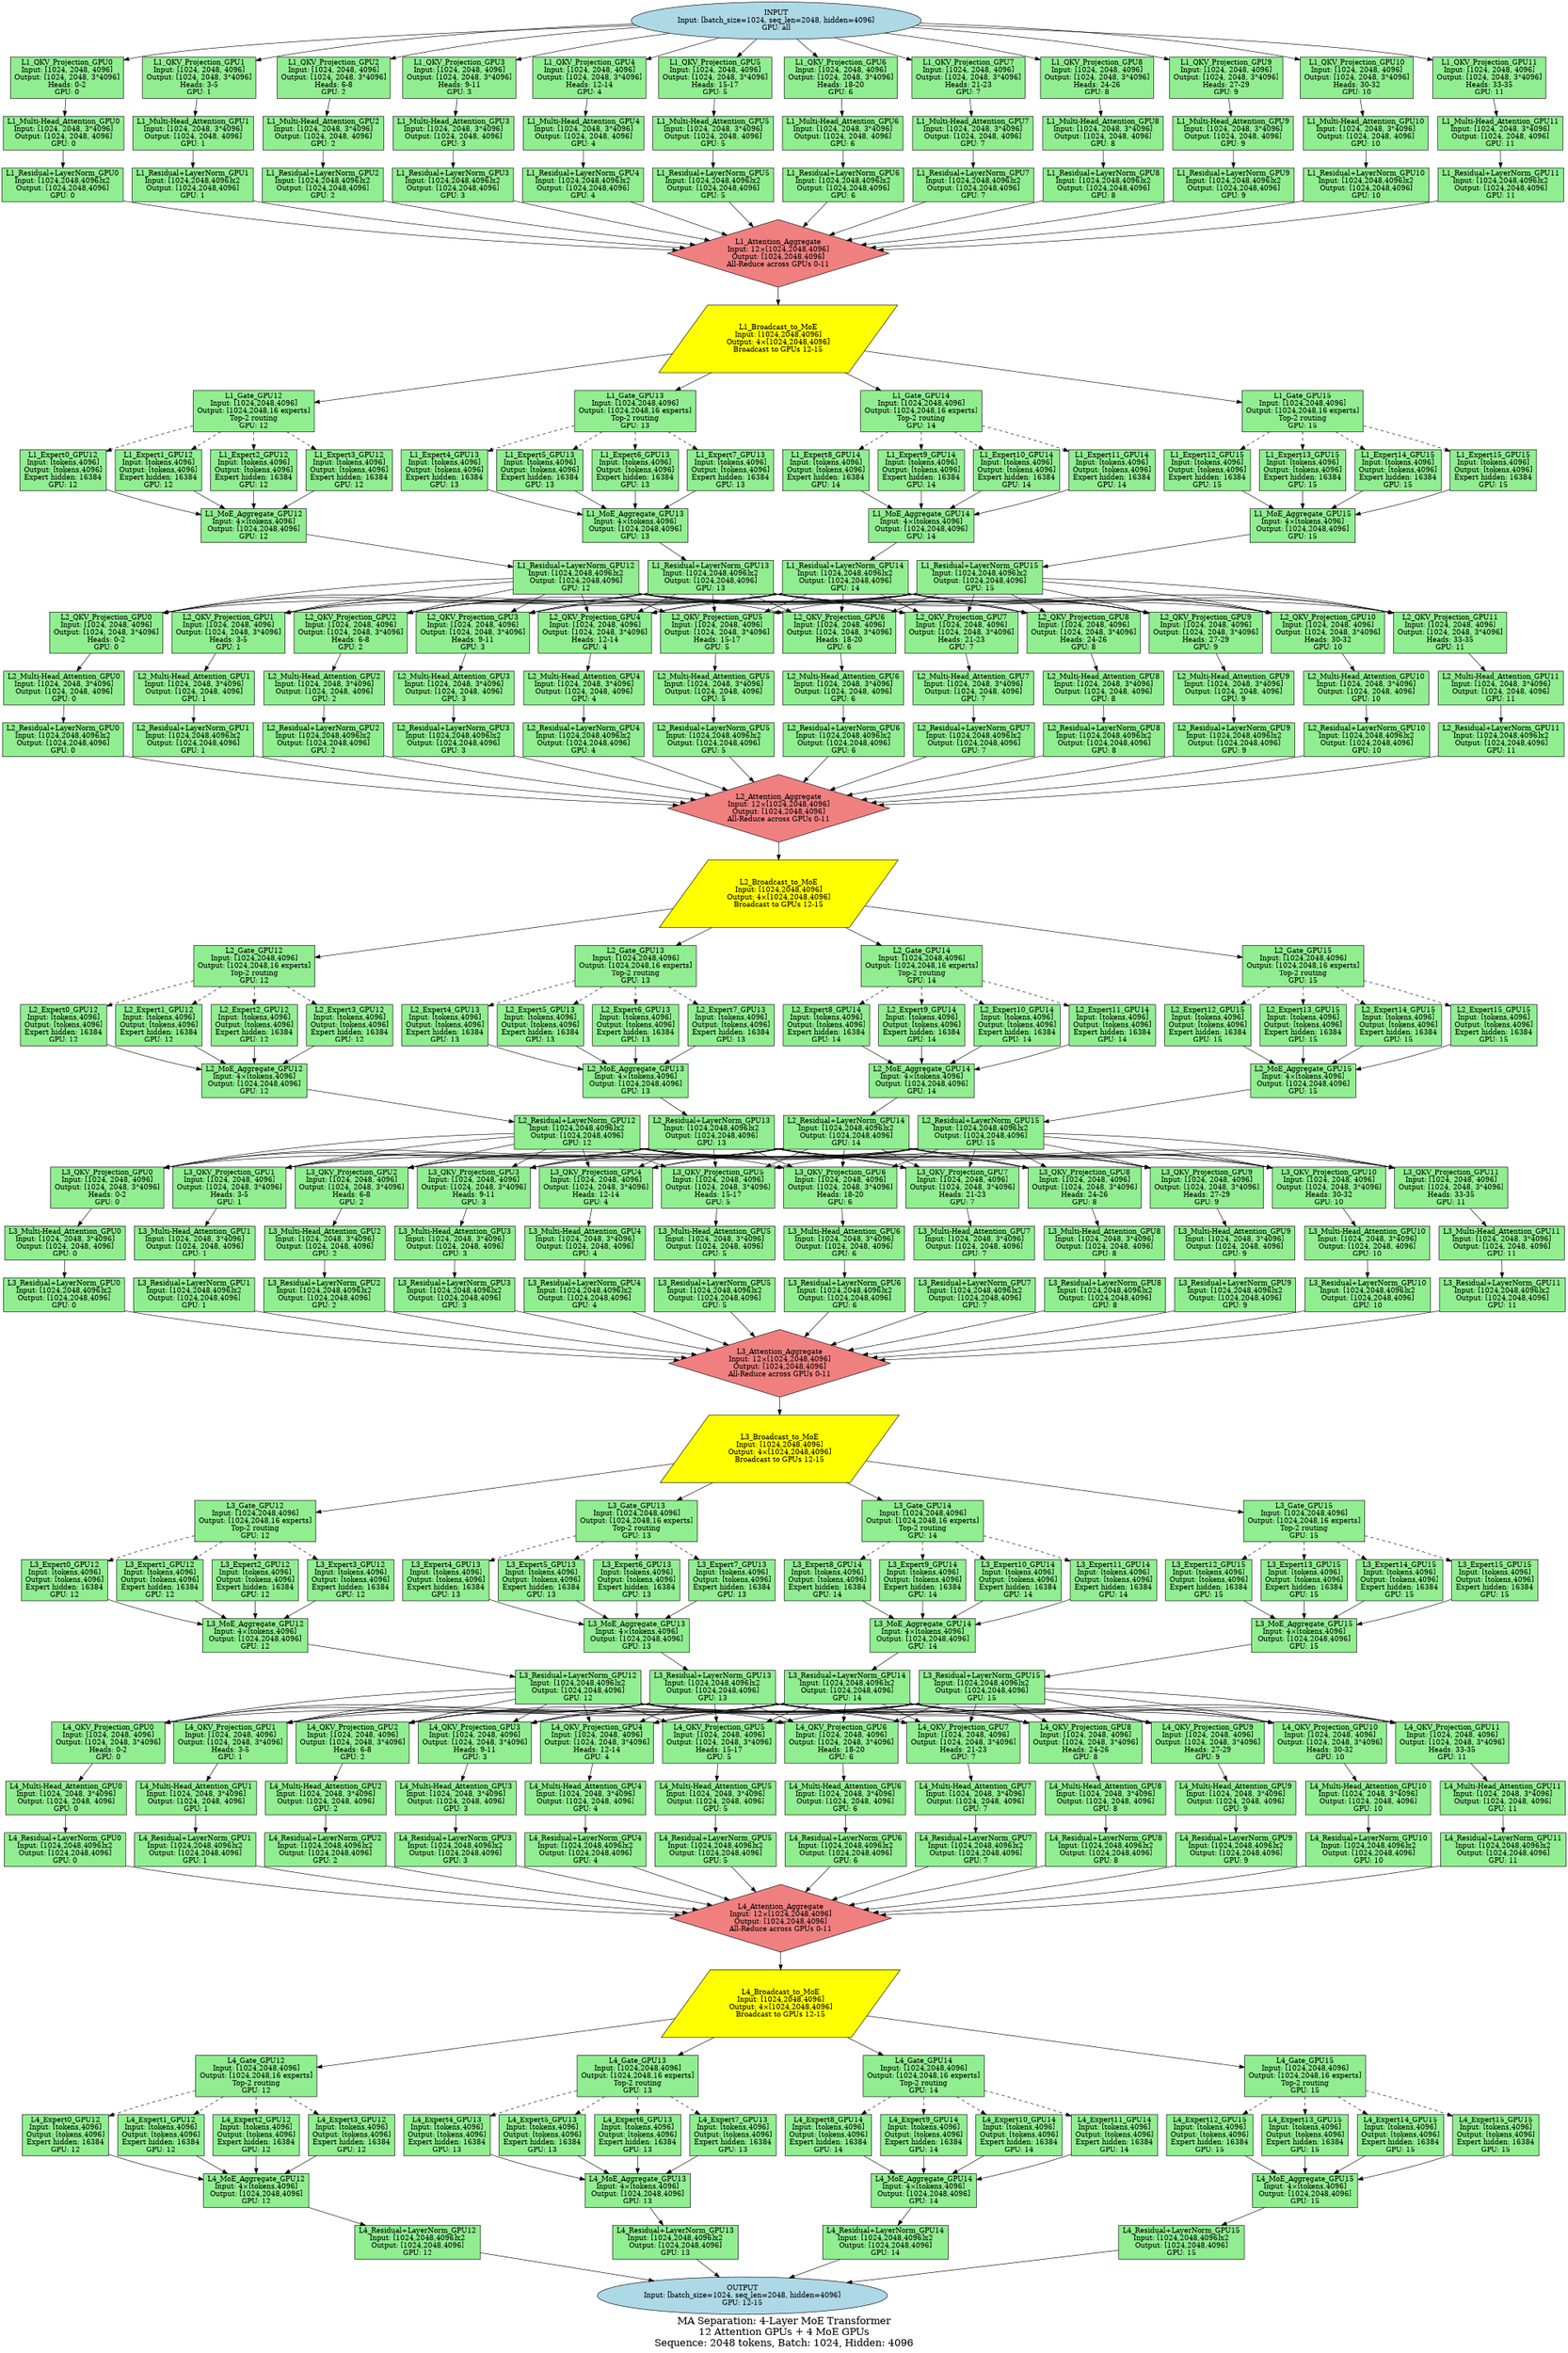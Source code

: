 digraph MA_Separation_MoE_Attention {
	graph [bb="0,0,3149.5,4727.9",
		fontsize=20,
		label="MA Separation: 4-Layer MoE Transformer
12 Attention GPUs + 4 MoE GPUs
Sequence: 2048 tokens, Batch: 1024, Hidden: 4096",
		lheight=0.92,
		lp="1574.8,37",
		lwidth=7.25,
		rankdir=TB,
		size="30,20"
	];
	node [fillcolor=lightcoral,
		label="\N",
		shape=diamond,
		style=filled
	];
	input	[fillcolor=lightblue,
		height=1.041,
		label="INPUT
Input: [batch_size=1024, seq_len=2048, hidden=4096]
GPU: all",
		pos="1559,4690.4",
		shape=ellipse,
		width=8.1121];
	layer1_qkv_gpu0	[fillcolor=lightgreen,
		height=1.1528,
		label="L1_QKV_Projection_GPU0
Input: [1024, 2048, 4096]
Output: [1024, 2048, 3*4096]
Heads: 0-2
GPU: 0",
		pos="131,4575.5",
		shape=rectangle,
		width=3.1667];
	input -> layer1_qkv_gpu0	[pos="e,245.23,4611.2 1276.7,4680.7 957.99,4669.7 459.73,4648.1 274,4617 267.82,4615.9 261.53,4614.7 255.2,4613.4"];
	layer1_qkv_gpu1	[fillcolor=lightgreen,
		height=1.1528,
		label="L1_QKV_Projection_GPU1
Input: [1024, 2048, 4096]
Output: [1024, 2048, 3*4096]
Heads: 3-5
GPU: 1",
		pos="397,4575.5",
		shape=rectangle,
		width=3.1667];
	input -> layer1_qkv_gpu1	[pos="e,511.24,4610.1 1271.5,4683.8 1067.5,4676.2 787.9,4658.5 545,4617 537.16,4615.6 529.13,4614 521.07,4612.3"];
	layer1_qkv_gpu2	[fillcolor=lightgreen,
		height=1.1528,
		label="L1_QKV_Projection_GPU2
Input: [1024, 2048, 4096]
Output: [1024, 2048, 3*4096]
Heads: 6-8
GPU: 2",
		pos="668,4575.5",
		shape=rectangle,
		width=3.1667];
	input -> layer1_qkv_gpu2	[pos="e,782.15,4613.5 1285.8,4677.1 1140,4667.1 958.04,4649.1 798,4617 796.04,4616.6 794.08,4616.1 792.1,4615.7"];
	layer1_qkv_gpu3	[fillcolor=lightgreen,
		height=1.1528,
		label="L1_QKV_Projection_GPU3
Input: [1024, 2048, 4096]
Output: [1024, 2048, 3*4096]
Heads: 9-11
GPU: 3",
		pos="921,4575.5",
		shape=rectangle,
		width=3.1667];
	input -> layer1_qkv_gpu3	[pos="e,1035.2,4611.1 1344.4,4664.9 1255.9,4653.1 1152.5,4637 1060,4617 1055.1,4615.9 1050,4614.7 1045,4613.5"];
	layer1_qkv_gpu4	[fillcolor=lightgreen,
		height=1.1528,
		label="L1_QKV_Projection_GPU4
Input: [1024, 2048, 4096]
Output: [1024, 2048, 3*4096]
Heads: 12-14
GPU: 4",
		pos="1183,4575.5",
		shape=rectangle,
		width=3.1667];
	input -> layer1_qkv_gpu4	[pos="e,1297.1,4612.1 1444.1,4656 1402.7,4643.8 1355.7,4629.9 1313,4617 1311,4616.4 1309.1,4615.8 1307.1,4615.2"];
	layer1_qkv_gpu5	[fillcolor=lightgreen,
		height=1.1528,
		label="L1_QKV_Projection_GPU5
Input: [1024, 2048, 4096]
Output: [1024, 2048, 3*4096]
Heads: 15-17
GPU: 5",
		pos="1436,4575.5",
		shape=rectangle,
		width=3.1667];
	input -> layer1_qkv_gpu5	[pos="e,1480.2,4617.1 1519.4,4653.1 1509.3,4643.8 1498.4,4633.8 1487.8,4624.1"];
	layer1_qkv_gpu6	[fillcolor=lightgreen,
		height=1.1528,
		label="L1_QKV_Projection_GPU6
Input: [1024, 2048, 4096]
Output: [1024, 2048, 3*4096]
Heads: 18-20
GPU: 6",
		pos="1689,4575.5",
		shape=rectangle,
		width=3.1667];
	input -> layer1_qkv_gpu6	[pos="e,1642.3,4617.1 1600.8,4653.1 1611.6,4643.7 1623.3,4633.6 1634.6,4623.8"];
	layer1_qkv_gpu7	[fillcolor=lightgreen,
		height=1.1528,
		label="L1_QKV_Projection_GPU7
Input: [1024, 2048, 4096]
Output: [1024, 2048, 3*4096]
Heads: 21-23
GPU: 7",
		pos="1946,4575.5",
		shape=rectangle,
		width=3.1667];
	input -> layer1_qkv_gpu7	[pos="e,1832,4611 1676.9,4656 1719.5,4643.9 1767.9,4629.9 1812,4617 1815.4,4616 1818.8,4615 1822.2,4613.9"];
	layer1_qkv_gpu8	[fillcolor=lightgreen,
		height=1.1528,
		label="L1_QKV_Projection_GPU8
Input: [1024, 2048, 4096]
Output: [1024, 2048, 3*4096]
Heads: 24-26
GPU: 8",
		pos="2205,4575.5",
		shape=rectangle,
		width=3.1667];
	input -> layer1_qkv_gpu8	[pos="e,2090.7,4611.8 1777.7,4665.6 1868.4,4653.8 1974.3,4637.7 2069,4617 2072.9,4616.1 2076.8,4615.2 2080.8,4614.3"];
	layer1_qkv_gpu9	[fillcolor=lightgreen,
		height=1.1528,
		label="L1_QKV_Projection_GPU9
Input: [1024, 2048, 4096]
Output: [1024, 2048, 3*4096]
Heads: 27-29
GPU: 9",
		pos="2465,4575.5",
		shape=rectangle,
		width=3.1667];
	input -> layer1_qkv_gpu9	[pos="e,2350.7,4612 1830.8,4676.7 1978.8,4666.5 2164.6,4648.5 2328,4617 2332.2,4616.1 2336.4,4615.3 2340.7,4614.3"];
	layer1_qkv_gpu10	[fillcolor=lightgreen,
		height=1.1528,
		label="L1_QKV_Projection_GPU10
Input: [1024, 2048, 4096]
Output: [1024, 2048, 3*4096]
Heads: 30-32
GPU: 10",
		pos="2728,4575.5",
		shape=rectangle,
		width=3.1667];
	input -> layer1_qkv_gpu10	[pos="e,2613.9,4611.6 1848.5,4685.3 2055.8,4678.5 2340.8,4660.9 2588,4617 2593.3,4616 2598.7,4614.9 2604.1,4613.8"];
	layer1_qkv_gpu11	[fillcolor=lightgreen,
		height=1.1528,
		label="L1_QKV_Projection_GPU11
Input: [1024, 2048, 4096]
Output: [1024, 2048, 3*4096]
Heads: 33-35
GPU: 11",
		pos="2995,4575.5",
		shape=rectangle,
		width=3.1667];
	input -> layer1_qkv_gpu11	[pos="e,2880.8,4611 1841.4,4680.8 2161.8,4669.7 2664,4648.1 2851,4617 2857.5,4615.9 2864.2,4614.6 2870.9,4613.2"];
	layer1_attn_gpu0	[fillcolor=lightgreen,
		height=0.94444,
		label="L1_Multi-Head_Attention_GPU0
Input: [1024, 2048, 3*4096]
Output: [1024, 2048, 4096]
GPU: 0",
		pos="124,4464",
		shape=rectangle,
		width=3.375];
	layer1_qkv_gpu0 -> layer1_attn_gpu0	[pos="e,126.13,4498.3 128.39,4533.7 127.86,4525.4 127.3,4516.6 126.77,4508.2"];
	layer1_attn_norm_gpu0	[fillcolor=lightgreen,
		height=0.94444,
		label="L1_Residual+LayerNorm_GPU0
Input: [1024,2048,4096]x2
Output: [1024,2048,4096]
GPU: 0",
		pos="122,4360",
		shape=rectangle,
		width=3.3889];
	layer1_attn_gpu0 -> layer1_attn_norm_gpu0	[pos="e,122.65,4394.3 123.35,4429.8 123.19,4421.7 123.02,4412.9 122.85,4404.4"];
	layer1_attn_aggregate	[height=1.8889,
		label="L1_Attention_Aggregate
Input: 12×[1024,2048,4096]
Output: [1024,2048,4096]
All-Reduce across GPUs 0-11",
		pos="1563,4222",
		width=6.1944];
	layer1_attn_norm_gpu0 -> layer1_attn_aggregate	[pos="e,1360.6,4228.3 244.24,4327.5 247.18,4326.9 250.11,4326.4 253,4326 636.63,4263 1090,4238.2 1350.3,4228.7"];
	layer1_attn_gpu1	[fillcolor=lightgreen,
		height=0.94444,
		label="L1_Multi-Head_Attention_GPU1
Input: [1024, 2048, 3*4096]
Output: [1024, 2048, 4096]
GPU: 1",
		pos="385,4464",
		shape=rectangle,
		width=3.375];
	layer1_qkv_gpu1 -> layer1_attn_gpu1	[pos="e,388.65,4498.3 392.53,4533.7 391.62,4525.4 390.66,4516.6 389.74,4508.2"];
	layer1_attn_norm_gpu1	[fillcolor=lightgreen,
		height=0.94444,
		label="L1_Residual+LayerNorm_GPU1
Input: [1024,2048,4096]x2
Output: [1024,2048,4096]
GPU: 1",
		pos="384,4360",
		shape=rectangle,
		width=3.3889];
	layer1_attn_gpu1 -> layer1_attn_norm_gpu1	[pos="e,384.33,4394.3 384.68,4429.8 384.6,4421.7 384.51,4412.9 384.43,4404.4"];
	layer1_attn_norm_gpu1 -> layer1_attn_aggregate	[pos="e,1375.9,4232.9 506.25,4327.5 509.19,4327 512.11,4326.5 515,4326 808.95,4274.8 1154,4247 1365.6,4233.6"];
	layer1_attn_gpu2	[fillcolor=lightgreen,
		height=0.94444,
		label="L1_Multi-Head_Attention_GPU2
Input: [1024, 2048, 3*4096]
Output: [1024, 2048, 4096]
GPU: 2",
		pos="647,4464",
		shape=rectangle,
		width=3.375];
	layer1_qkv_gpu2 -> layer1_attn_gpu2	[pos="e,653.39,4498.3 660.18,4533.7 658.59,4525.4 656.91,4516.6 655.3,4508.2"];
	layer1_attn_norm_gpu2	[fillcolor=lightgreen,
		height=0.94444,
		label="L1_Residual+LayerNorm_GPU2
Input: [1024,2048,4096]x2
Output: [1024,2048,4096]
GPU: 2",
		pos="646,4360",
		shape=rectangle,
		width=3.3889];
	layer1_attn_gpu2 -> layer1_attn_norm_gpu2	[pos="e,646.33,4394.3 646.68,4429.8 646.6,4421.7 646.51,4412.9 646.43,4404.4"];
	layer1_attn_norm_gpu2 -> layer1_attn_aggregate	[pos="e,1396.1,4239.1 768.28,4327.7 771.21,4327.1 774.12,4326.5 777,4326 984.52,4286.4 1225.8,4257.2 1385.7,4240.2"];
	layer1_attn_gpu3	[fillcolor=lightgreen,
		height=0.94444,
		label="L1_Multi-Head_Attention_GPU3
Input: [1024, 2048, 3*4096]
Output: [1024, 2048, 4096]
GPU: 3",
		pos="909,4464",
		shape=rectangle,
		width=3.375];
	layer1_qkv_gpu3 -> layer1_attn_gpu3	[pos="e,912.65,4498.3 916.53,4533.7 915.62,4525.4 914.66,4516.6 913.74,4508.2"];
	layer1_attn_norm_gpu3	[fillcolor=lightgreen,
		height=0.94444,
		label="L1_Residual+LayerNorm_GPU3
Input: [1024,2048,4096]x2
Output: [1024,2048,4096]
GPU: 3",
		pos="908,4360",
		shape=rectangle,
		width=3.3889];
	layer1_attn_gpu3 -> layer1_attn_norm_gpu3	[pos="e,908.33,4394.3 908.68,4429.8 908.6,4421.7 908.51,4412.9 908.43,4404.4"];
	layer1_attn_norm_gpu3 -> layer1_attn_aggregate	[pos="e,1425.2,4248 1030.3,4327.9 1033.2,4327.3 1036.1,4326.6 1039,4326 1165.4,4297.6 1310,4269.5 1415.2,4249.9"];
	layer1_attn_gpu4	[fillcolor=lightgreen,
		height=0.94444,
		label="L1_Multi-Head_Attention_GPU4
Input: [1024, 2048, 3*4096]
Output: [1024, 2048, 4096]
GPU: 4",
		pos="1171,4464",
		shape=rectangle,
		width=3.375];
	layer1_qkv_gpu4 -> layer1_attn_gpu4	[pos="e,1174.6,4498.3 1178.5,4533.7 1177.6,4525.4 1176.7,4516.6 1175.7,4508.2"];
	layer1_attn_norm_gpu4	[fillcolor=lightgreen,
		height=0.94444,
		label="L1_Residual+LayerNorm_GPU4
Input: [1024,2048,4096]x2
Output: [1024,2048,4096]
GPU: 4",
		pos="1170,4360",
		shape=rectangle,
		width=3.3889];
	layer1_attn_gpu4 -> layer1_attn_norm_gpu4	[pos="e,1170.3,4394.3 1170.7,4429.8 1170.6,4421.7 1170.5,4412.9 1170.4,4404.4"];
	layer1_attn_norm_gpu4 -> layer1_attn_aggregate	[pos="e,1459.9,4258.6 1265.4,4325.9 1321.1,4306.7 1391.8,4282.2 1450.3,4262"];
	layer1_attn_gpu5	[fillcolor=lightgreen,
		height=0.94444,
		label="L1_Multi-Head_Attention_GPU5
Input: [1024, 2048, 3*4096]
Output: [1024, 2048, 4096]
GPU: 5",
		pos="1432,4464",
		shape=rectangle,
		width=3.375];
	layer1_qkv_gpu5 -> layer1_attn_gpu5	[pos="e,1433.2,4498.3 1434.5,4533.7 1434.2,4525.5 1433.9,4516.8 1433.6,4508.5"];
	layer1_attn_norm_gpu5	[fillcolor=lightgreen,
		height=0.94444,
		label="L1_Residual+LayerNorm_GPU5
Input: [1024,2048,4096]x2
Output: [1024,2048,4096]
GPU: 5",
		pos="1432,4360",
		shape=rectangle,
		width=3.3889];
	layer1_attn_gpu5 -> layer1_attn_norm_gpu5	[pos="e,1432,4394.3 1432,4429.8 1432,4421.7 1432,4412.9 1432,4404.4"];
	layer1_attn_norm_gpu5 -> layer1_attn_aggregate	[pos="e,1512.9,4275 1464,4325.7 1476.7,4312.6 1491.6,4297.1 1505.9,4282.2"];
	layer1_attn_gpu6	[fillcolor=lightgreen,
		height=0.94444,
		label="L1_Multi-Head_Attention_GPU6
Input: [1024, 2048, 3*4096]
Output: [1024, 2048, 4096]
GPU: 6",
		pos="1693,4464",
		shape=rectangle,
		width=3.375];
	layer1_qkv_gpu6 -> layer1_attn_gpu6	[pos="e,1691.8,4498.3 1690.5,4533.7 1690.8,4525.5 1691.1,4516.8 1691.4,4508.5"];
	layer1_attn_norm_gpu6	[fillcolor=lightgreen,
		height=0.94444,
		label="L1_Residual+LayerNorm_GPU6
Input: [1024,2048,4096]x2
Output: [1024,2048,4096]
GPU: 6",
		pos="1694,4360",
		shape=rectangle,
		width=3.3889];
	layer1_attn_gpu6 -> layer1_attn_norm_gpu6	[pos="e,1693.7,4394.3 1693.3,4429.8 1693.4,4421.7 1693.5,4412.9 1693.6,4404.4"];
	layer1_attn_norm_gpu6 -> layer1_attn_aggregate	[pos="e,1613.1,4275 1662,4325.7 1649.3,4312.6 1634.4,4297.1 1620.1,4282.2"];
	layer1_attn_gpu7	[fillcolor=lightgreen,
		height=0.94444,
		label="L1_Multi-Head_Attention_GPU7
Input: [1024, 2048, 3*4096]
Output: [1024, 2048, 4096]
GPU: 7",
		pos="1955,4464",
		shape=rectangle,
		width=3.375];
	layer1_qkv_gpu7 -> layer1_attn_gpu7	[pos="e,1952.3,4498.3 1949.4,4533.7 1950,4525.4 1950.8,4516.6 1951.4,4508.2"];
	layer1_attn_norm_gpu7	[fillcolor=lightgreen,
		height=0.94444,
		label="L1_Residual+LayerNorm_GPU7
Input: [1024,2048,4096]x2
Output: [1024,2048,4096]
GPU: 7",
		pos="1956,4360",
		shape=rectangle,
		width=3.3889];
	layer1_attn_gpu7 -> layer1_attn_norm_gpu7	[pos="e,1955.7,4394.3 1955.3,4429.8 1955.4,4421.7 1955.5,4412.9 1955.6,4404.4"];
	layer1_attn_norm_gpu7 -> layer1_attn_aggregate	[pos="e,1666.1,4258.6 1860.6,4325.9 1804.9,4306.7 1734.2,4282.2 1675.7,4262"];
	layer1_attn_gpu8	[fillcolor=lightgreen,
		height=0.94444,
		label="L1_Multi-Head_Attention_GPU8
Input: [1024, 2048, 3*4096]
Output: [1024, 2048, 4096]
GPU: 8",
		pos="2217,4464",
		shape=rectangle,
		width=3.375];
	layer1_qkv_gpu8 -> layer1_attn_gpu8	[pos="e,2213.4,4498.3 2209.5,4533.7 2210.4,4525.4 2211.3,4516.6 2212.3,4508.2"];
	layer1_attn_norm_gpu8	[fillcolor=lightgreen,
		height=0.94444,
		label="L1_Residual+LayerNorm_GPU8
Input: [1024,2048,4096]x2
Output: [1024,2048,4096]
GPU: 8",
		pos="2218,4360",
		shape=rectangle,
		width=3.3889];
	layer1_attn_gpu8 -> layer1_attn_norm_gpu8	[pos="e,2217.7,4394.3 2217.3,4429.8 2217.4,4421.7 2217.5,4412.9 2217.6,4404.4"];
	layer1_attn_norm_gpu8 -> layer1_attn_aggregate	[pos="e,1700.8,4248 2095.7,4327.9 2092.8,4327.3 2089.9,4326.6 2087,4326 1960.6,4297.6 1816,4269.5 1710.8,4249.9"];
	layer1_attn_gpu9	[fillcolor=lightgreen,
		height=0.94444,
		label="L1_Multi-Head_Attention_GPU9
Input: [1024, 2048, 3*4096]
Output: [1024, 2048, 4096]
GPU: 9",
		pos="2479,4464",
		shape=rectangle,
		width=3.375];
	layer1_qkv_gpu9 -> layer1_attn_gpu9	[pos="e,2474.7,4498.3 2470.2,4533.7 2471.3,4525.4 2472.4,4516.6 2473.5,4508.2"];
	layer1_attn_norm_gpu9	[fillcolor=lightgreen,
		height=0.94444,
		label="L1_Residual+LayerNorm_GPU9
Input: [1024,2048,4096]x2
Output: [1024,2048,4096]
GPU: 9",
		pos="2480,4360",
		shape=rectangle,
		width=3.3889];
	layer1_attn_gpu9 -> layer1_attn_norm_gpu9	[pos="e,2479.7,4394.3 2479.3,4429.8 2479.4,4421.7 2479.5,4412.9 2479.6,4404.4"];
	layer1_attn_norm_gpu9 -> layer1_attn_aggregate	[pos="e,1729.9,4239.1 2357.7,4327.7 2354.8,4327.1 2351.9,4326.5 2349,4326 2141.5,4286.4 1900.2,4257.2 1740.3,4240.2"];
	layer1_attn_gpu10	[fillcolor=lightgreen,
		height=0.94444,
		label="L1_Multi-Head_Attention_GPU10
Input: [1024, 2048, 3*4096]
Output: [1024, 2048, 4096]
GPU: 10",
		pos="2746,4464",
		shape=rectangle,
		width=3.5];
	layer1_qkv_gpu10 -> layer1_attn_gpu10	[pos="e,2740.5,4498.3 2734.7,4533.7 2736.1,4525.4 2737.5,4516.6 2738.9,4508.2"];
	layer1_attn_norm_gpu10	[fillcolor=lightgreen,
		height=0.94444,
		label="L1_Residual+LayerNorm_GPU10
Input: [1024,2048,4096]x2
Output: [1024,2048,4096]
GPU: 10",
		pos="2747,4360",
		shape=rectangle,
		width=3.5139];
	layer1_attn_gpu10 -> layer1_attn_norm_gpu10	[pos="e,2746.7,4394.3 2746.3,4429.8 2746.4,4421.7 2746.5,4412.9 2746.6,4404.4"];
	layer1_attn_norm_gpu10 -> layer1_attn_aggregate	[pos="e,1749.1,4233.3 2620.4,4327.6 2617.3,4327 2614.1,4326.5 2611,4326 2316.4,4276 1970.8,4247.8 1759.4,4234"];
	layer1_attn_gpu11	[fillcolor=lightgreen,
		height=0.94444,
		label="L1_Multi-Head_Attention_GPU11
Input: [1024, 2048, 3*4096]
Output: [1024, 2048, 4096]
GPU: 11",
		pos="3017,4464",
		shape=rectangle,
		width=3.5];
	layer1_qkv_gpu11 -> layer1_attn_gpu11	[pos="e,3010.3,4498.3 3003.2,4533.7 3004.9,4525.4 3006.6,4516.6 3008.3,4508.2"];
	layer1_attn_norm_gpu11	[fillcolor=lightgreen,
		height=0.94444,
		label="L1_Residual+LayerNorm_GPU11
Input: [1024,2048,4096]x2
Output: [1024,2048,4096]
GPU: 11",
		pos="3018,4360",
		shape=rectangle,
		width=3.5139];
	layer1_attn_gpu11 -> layer1_attn_norm_gpu11	[pos="e,3017.7,4394.3 3017.3,4429.8 3017.4,4421.7 3017.5,4412.9 3017.6,4404.4"];
	layer1_attn_norm_gpu11 -> layer1_attn_aggregate	[pos="e,1764.2,4228.7 2891.4,4327.5 2888.3,4327 2885.1,4326.5 2882,4326 2494.2,4264.2 2036.1,4239 1774.5,4229"];
	layer1_moe_broadcast	[fillcolor=yellow,
		height=1.8889,
		label="L1_Broadcast_to_MoE
Input: [1024,2048,4096]
Output: 4×[1024,2048,4096]
Broadcast to GPUs 12-15",
		pos="1563,4050",
		shape=parallelogram,
		width=6.4509];
	layer1_attn_aggregate -> layer1_moe_broadcast	[pos="e,1563,4118.2 1563,4153.8 1563,4145.5 1563,4136.9 1563,4128.4"];
	layer1_gate_gpu12	[fillcolor=lightgreen,
		height=1.1528,
		label="L1_Gate_GPU12
Input: [1024,2048,4096]
Output: [1024,2048,16 experts]
Top-2 routing
GPU: 12",
		pos="507,3904.5",
		shape=rectangle,
		width=3.3889];
	layer1_moe_broadcast -> layer1_gate_gpu12	[pos="e,629.22,3922.1 1357.8,4021.1 1145.4,3992.2 819.92,3948 639.31,3923.4"];
	layer1_gate_gpu13	[fillcolor=lightgreen,
		height=1.1528,
		label="L1_Gate_GPU13
Input: [1024,2048,4096]
Output: [1024,2048,16 experts]
Top-2 routing
GPU: 13",
		pos="1275,3904.5",
		shape=rectangle,
		width=3.3889];
	layer1_moe_broadcast -> layer1_gate_gpu13	[pos="e,1356.3,3946 1428.3,3981.8 1406.9,3971.2 1385.3,3960.4 1365.4,3950.5"];
	layer1_gate_gpu14	[fillcolor=lightgreen,
		height=1.1528,
		label="L1_Gate_GPU14
Input: [1024,2048,4096]
Output: [1024,2048,16 experts]
Top-2 routing
GPU: 14",
		pos="1851,3904.5",
		shape=rectangle,
		width=3.3889];
	layer1_moe_broadcast -> layer1_gate_gpu14	[pos="e,1769.7,3946 1697.7,3981.8 1719.1,3971.2 1740.7,3960.4 1760.6,3950.5"];
	layer1_gate_gpu15	[fillcolor=lightgreen,
		height=1.1528,
		label="L1_Gate_GPU15
Input: [1024,2048,4096]
Output: [1024,2048,16 experts]
Top-2 routing
GPU: 15",
		pos="2619,3904.5",
		shape=rectangle,
		width=3.3889];
	layer1_moe_broadcast -> layer1_gate_gpu15	[pos="e,2496.8,3922.1 1731.5,4026.1 1941.3,3997.5 2295.3,3949.4 2486.7,3923.4"];
	layer1_expert12_0	[fillcolor=lightgreen,
		height=1.1528,
		label="L1_Expert0_GPU12
Input: [tokens,4096]
Output: [tokens,4096]
Expert hidden: 16384
GPU: 12",
		pos="123,3785.5",
		shape=rectangle,
		width=2.4167];
	layer1_gate_gpu12 -> layer1_expert12_0	[pos="e,210.18,3823.8 384.66,3875 335.66,3862.6 278.72,3847 219.67,3827.1",
		style=dashed];
	layer1_expert12_1	[fillcolor=lightgreen,
		height=1.1528,
		label="L1_Expert1_GPU12
Input: [tokens,4096]
Output: [tokens,4096]
Expert hidden: 16384
GPU: 12",
		pos="315,3785.5",
		shape=rectangle,
		width=2.4167];
	layer1_gate_gpu12 -> layer1_expert12_1	[pos="e,381.5,3827 440.39,3862.9 424.15,3853 406.68,3842.3 390.08,3832.2",
		style=dashed];
	layer1_expert12_2	[fillcolor=lightgreen,
		height=1.1528,
		label="L1_Expert2_GPU12
Input: [tokens,4096]
Output: [tokens,4096]
Expert hidden: 16384
GPU: 12",
		pos="507,3785.5",
		shape=rectangle,
		width=2.4167];
	layer1_gate_gpu12 -> layer1_expert12_2	[pos="e,507,3827 507,3862.9 507,3854.6 507,3845.8 507,3837.3",
		style=dashed];
	layer1_expert12_3	[fillcolor=lightgreen,
		height=1.1528,
		label="L1_Expert3_GPU12
Input: [tokens,4096]
Output: [tokens,4096]
Expert hidden: 16384
GPU: 12",
		pos="699,3785.5",
		shape=rectangle,
		width=2.4167];
	layer1_gate_gpu12 -> layer1_expert12_3	[pos="e,632.5,3827 573.61,3862.9 589.85,3853 607.32,3842.3 623.92,3832.2",
		style=dashed];
	layer1_moe_aggregate_gpu12	[fillcolor=lightgreen,
		height=0.94444,
		label="L1_MoE_Aggregate_GPU12
Input: 4×[tokens,4096]
Output: [1024,2048,4096]
GPU: 12",
		pos="507,3674",
		shape=rectangle,
		width=2.9444];
	layer1_expert12_0 -> layer1_moe_aggregate_gpu12	[pos="e,400.85,3696 210.15,3747 213.12,3745.9 216.08,3744.9 219,3744 274.76,3725.6 338.05,3709.9 391.08,3698.2"];
	layer1_expert12_1 -> layer1_moe_aggregate_gpu12	[pos="e,449.06,3708 386.22,3743.8 403.85,3733.8 422.68,3723 440.1,3713.1"];
	layer1_expert12_2 -> layer1_moe_aggregate_gpu12	[pos="e,507,3708.3 507,3743.7 507,3735.5 507,3726.8 507,3718.5"];
	layer1_expert12_3 -> layer1_moe_aggregate_gpu12	[pos="e,564.94,3708 627.78,3743.8 610.15,3733.8 591.32,3723 573.9,3713.1"];
	layer1_moe_norm_gpu12	[fillcolor=lightgreen,
		height=0.94444,
		label="L1_Residual+LayerNorm_GPU12
Input: [1024,2048,4096]x2
Output: [1024,2048,4096]
GPU: 12",
		pos="1156,3570",
		shape=rectangle,
		width=3.5139];
	layer1_moe_aggregate_gpu12 -> layer1_moe_norm_gpu12	[pos="e,1029.3,3590.9 613.08,3656.3 723.89,3638.9 898.13,3611.5 1019.2,3592.4"];
	layer2_qkv_gpu0	[fillcolor=lightgreen,
		height=1.1528,
		label="L2_QKV_Projection_GPU0
Input: [1024, 2048, 4096]
Output: [1024, 2048, 3*4096]
Heads: 0-2
GPU: 0",
		pos="210,3458.5",
		shape=rectangle,
		width=3.1667];
	layer1_moe_norm_gpu12 -> layer2_qkv_gpu0	[pos="e,324,3498 1029.2,3567.5 868.61,3563.6 583.7,3549.8 333.99,3500"];
	layer2_qkv_gpu1	[fillcolor=lightgreen,
		height=1.1528,
		label="L2_QKV_Projection_GPU1
Input: [1024, 2048, 4096]
Output: [1024, 2048, 3*4096]
Heads: 3-5
GPU: 1",
		pos="456,3458.5",
		shape=rectangle,
		width=3.1667];
	layer1_moe_norm_gpu12 -> layer2_qkv_gpu1	[pos="e,570.03,3497.9 1029.3,3561.1 913.97,3552.2 739.24,3534.7 580.01,3500.1"];
	layer2_qkv_gpu2	[fillcolor=lightgreen,
		height=1.1528,
		label="L2_QKV_Projection_GPU2
Input: [1024, 2048, 4096]
Output: [1024, 2048, 3*4096]
Heads: 6-8
GPU: 2",
		pos="702,3458.5",
		shape=rectangle,
		width=3.1667];
	layer1_moe_norm_gpu12 -> layer2_qkv_gpu2	[pos="e,816.12,3497.5 1029.5,3546 970.12,3534.5 898.37,3519.3 825.89,3500.1"];
	layer2_qkv_gpu3	[fillcolor=lightgreen,
		height=1.1528,
		label="L2_QKV_Projection_GPU3
Input: [1024, 2048, 4096]
Output: [1024, 2048, 3*4096]
Heads: 9-11
GPU: 3",
		pos="948,3458.5",
		shape=rectangle,
		width=3.1667];
	layer1_moe_norm_gpu12 -> layer2_qkv_gpu3	[pos="e,1025.3,3500.1 1093.3,3536 1074.7,3526.2 1054.1,3515.3 1034.3,3504.9"];
	layer2_qkv_gpu4	[fillcolor=lightgreen,
		height=1.1528,
		label="L2_QKV_Projection_GPU4
Input: [1024, 2048, 4096]
Output: [1024, 2048, 3*4096]
Heads: 12-14
GPU: 4",
		pos="1194,3458.5",
		shape=rectangle,
		width=3.1667];
	layer1_moe_norm_gpu12 -> layer2_qkv_gpu4	[pos="e,1179.8,3500.2 1167.5,3535.8 1170.4,3527.6 1173.5,3518.6 1176.6,3509.7"];
	layer2_qkv_gpu5	[fillcolor=lightgreen,
		height=1.1528,
		label="L2_QKV_Projection_GPU5
Input: [1024, 2048, 4096]
Output: [1024, 2048, 3*4096]
Heads: 15-17
GPU: 5",
		pos="1440,3458.5",
		shape=rectangle,
		width=3.1667];
	layer1_moe_norm_gpu12 -> layer2_qkv_gpu5	[pos="e,1334.7,3500 1241.6,3536 1267.9,3525.8 1297.4,3514.4 1325.3,3503.7"];
	layer2_qkv_gpu6	[fillcolor=lightgreen,
		height=1.1528,
		label="L2_QKV_Projection_GPU6
Input: [1024, 2048, 4096]
Output: [1024, 2048, 3*4096]
Heads: 18-20
GPU: 6",
		pos="1686,3458.5",
		shape=rectangle,
		width=3.1667];
	layer1_moe_norm_gpu12 -> layer2_qkv_gpu6	[pos="e,1572,3497.8 1282.7,3537.5 1285.5,3537 1288.3,3536.5 1291,3536 1407.7,3514 1442.3,3526.4 1562,3500"];
	layer2_qkv_gpu7	[fillcolor=lightgreen,
		height=1.1528,
		label="L2_QKV_Projection_GPU7
Input: [1024, 2048, 4096]
Output: [1024, 2048, 3*4096]
Heads: 21-23
GPU: 7",
		pos="1932,3458.5",
		shape=rectangle,
		width=3.1667];
	layer1_moe_norm_gpu12 -> layer2_qkv_gpu7	[pos="e,1817.7,3498.1 1282.7,3537.3 1285.5,3536.8 1288.3,3536.4 1291,3536 1515.8,3500.9 1580.7,3543.2 1807.8,3500"];
	layer2_qkv_gpu8	[fillcolor=lightgreen,
		height=1.1528,
		label="L2_QKV_Projection_GPU8
Input: [1024, 2048, 4096]
Output: [1024, 2048, 3*4096]
Heads: 24-26
GPU: 8",
		pos="2178,3458.5",
		shape=rectangle,
		width=3.1667];
	layer1_moe_norm_gpu12 -> layer2_qkv_gpu8	[pos="e,2063.7,3498.2 1282.7,3537.2 1285.5,3536.8 1288.3,3536.3 1291,3536 1624.2,3487.8 1718.9,3560.2 2053.7,3500"];
	layer2_qkv_gpu9	[fillcolor=lightgreen,
		height=1.1528,
		label="L2_QKV_Projection_GPU9
Input: [1024, 2048, 4096]
Output: [1024, 2048, 3*4096]
Heads: 27-29
GPU: 9",
		pos="2424,3458.5",
		shape=rectangle,
		width=3.1667];
	layer1_moe_norm_gpu12 -> layer2_qkv_gpu9	[pos="e,2309.7,3498.3 1282.7,3537.2 1285.5,3536.7 1288.3,3536.3 1291,3536 1732.7,3474.8 1857,3577.5 2299.8,3500"];
	layer2_qkv_gpu10	[fillcolor=lightgreen,
		height=1.1528,
		label="L2_QKV_Projection_GPU10
Input: [1024, 2048, 4096]
Output: [1024, 2048, 3*4096]
Heads: 30-32
GPU: 10",
		pos="2670,3458.5",
		shape=rectangle,
		width=3.1667];
	layer1_moe_norm_gpu12 -> layer2_qkv_gpu10	[pos="e,2555.7,3498.3 1282.7,3537.2 1285.5,3536.7 1288.3,3536.3 1291,3536 1564.5,3499 2255.5,3547 2545.6,3500"];
	layer2_qkv_gpu11	[fillcolor=lightgreen,
		height=1.1528,
		label="L2_QKV_Projection_GPU11
Input: [1024, 2048, 4096]
Output: [1024, 2048, 3*4096]
Heads: 33-35
GPU: 11",
		pos="2916,3458.5",
		shape=rectangle,
		width=3.1667];
	layer1_moe_norm_gpu12 -> layer2_qkv_gpu11	[pos="e,2801.7,3498.3 1282.7,3537.1 1285.5,3536.7 1288.2,3536.3 1291,3536 1618.7,3492.5 2447.6,3555.5 2791.7,3500"];
	layer1_expert13_4	[fillcolor=lightgreen,
		height=1.1528,
		label="L1_Expert4_GPU13
Input: [tokens,4096]
Output: [tokens,4096]
Expert hidden: 16384
GPU: 13",
		pos="891,3785.5",
		shape=rectangle,
		width=2.4167];
	layer1_gate_gpu13 -> layer1_expert13_4	[pos="e,978.18,3823.8 1152.7,3875 1103.7,3862.6 1046.7,3847 987.67,3827.1",
		style=dashed];
	layer1_expert13_5	[fillcolor=lightgreen,
		height=1.1528,
		label="L1_Expert5_GPU13
Input: [tokens,4096]
Output: [tokens,4096]
Expert hidden: 16384
GPU: 13",
		pos="1083,3785.5",
		shape=rectangle,
		width=2.4167];
	layer1_gate_gpu13 -> layer1_expert13_5	[pos="e,1149.5,3827 1208.4,3862.9 1192.2,3853 1174.7,3842.3 1158.1,3832.2",
		style=dashed];
	layer1_expert13_6	[fillcolor=lightgreen,
		height=1.1528,
		label="L1_Expert6_GPU13
Input: [tokens,4096]
Output: [tokens,4096]
Expert hidden: 16384
GPU: 13",
		pos="1275,3785.5",
		shape=rectangle,
		width=2.4167];
	layer1_gate_gpu13 -> layer1_expert13_6	[pos="e,1275,3827 1275,3862.9 1275,3854.6 1275,3845.8 1275,3837.3",
		style=dashed];
	layer1_expert13_7	[fillcolor=lightgreen,
		height=1.1528,
		label="L1_Expert7_GPU13
Input: [tokens,4096]
Output: [tokens,4096]
Expert hidden: 16384
GPU: 13",
		pos="1467,3785.5",
		shape=rectangle,
		width=2.4167];
	layer1_gate_gpu13 -> layer1_expert13_7	[pos="e,1400.5,3827 1341.6,3862.9 1357.8,3853 1375.3,3842.3 1391.9,3832.2",
		style=dashed];
	layer1_moe_aggregate_gpu13	[fillcolor=lightgreen,
		height=0.94444,
		label="L1_MoE_Aggregate_GPU13
Input: 4×[tokens,4096]
Output: [1024,2048,4096]
GPU: 13",
		pos="1275,3674",
		shape=rectangle,
		width=2.9444];
	layer1_expert13_4 -> layer1_moe_aggregate_gpu13	[pos="e,1168.9,3696 978.15,3747 981.12,3745.9 984.08,3744.9 987,3744 1042.8,3725.6 1106.1,3709.9 1159.1,3698.2"];
	layer1_expert13_5 -> layer1_moe_aggregate_gpu13	[pos="e,1217.1,3708 1154.2,3743.8 1171.9,3733.8 1190.7,3723 1208.1,3713.1"];
	layer1_expert13_6 -> layer1_moe_aggregate_gpu13	[pos="e,1275,3708.3 1275,3743.7 1275,3735.5 1275,3726.8 1275,3718.5"];
	layer1_expert13_7 -> layer1_moe_aggregate_gpu13	[pos="e,1332.9,3708 1395.8,3743.8 1378.1,3733.8 1359.3,3723 1341.9,3713.1"];
	layer1_moe_norm_gpu13	[fillcolor=lightgreen,
		height=0.94444,
		label="L1_Residual+LayerNorm_GPU13
Input: [1024,2048,4096]x2
Output: [1024,2048,4096]
GPU: 13",
		pos="1427,3570",
		shape=rectangle,
		width=3.5139];
	layer1_moe_aggregate_gpu13 -> layer1_moe_norm_gpu13	[pos="e,1377.6,3604.1 1324.4,3639.8 1338.6,3630.3 1354.3,3619.7 1369.1,3609.8"];
	layer1_moe_norm_gpu13 -> layer2_qkv_gpu0	[pos="e,324.31,3498.3 1300.5,3537.4 1297.3,3536.9 1294.1,3536.4 1291,3536 872.26,3477.9 754.2,3573.8 334.28,3500"];
	layer1_moe_norm_gpu13 -> layer2_qkv_gpu1	[pos="e,570.31,3498.2 1300.5,3537.4 1297.3,3536.9 1294.1,3536.4 1291,3536 980.81,3490.9 892.38,3556.6 580.55,3500.1"];
	layer1_moe_norm_gpu13 -> layer2_qkv_gpu2	[pos="e,816.33,3498.1 1300.4,3537.5 1297.3,3537 1294.1,3536.4 1291,3536 1089.1,3503.9 1030.5,3539.6 826.18,3500"];
	layer1_moe_norm_gpu13 -> layer2_qkv_gpu3	[pos="e,1062.1,3497.7 1300.4,3537.9 1297.2,3537.2 1294.1,3536.6 1291,3536 1197,3516.9 1169,3523.1 1072,3500.1"];
	layer1_moe_norm_gpu13 -> layer2_qkv_gpu4	[pos="e,1280.6,3500.1 1356.8,3536 1335.7,3526 1312.2,3515 1289.8,3504.5"];
	layer1_moe_norm_gpu13 -> layer2_qkv_gpu5	[pos="e,1435.2,3500.2 1430.9,3535.8 1431.9,3527.7 1432.9,3519 1434,3510.3"];
	layer1_moe_norm_gpu13 -> layer2_qkv_gpu6	[pos="e,1589.8,3500.1 1505.1,3536 1528.8,3525.9 1555.3,3514.7 1580.5,3504"];
	layer1_moe_norm_gpu13 -> layer2_qkv_gpu7	[pos="e,1817.9,3497.8 1553.8,3537.6 1556.5,3537 1559.3,3536.5 1562,3536 1667.7,3515.4 1699.2,3524.8 1807.9,3500.1"];
	layer1_moe_norm_gpu13 -> layer2_qkv_gpu8	[pos="e,2063.7,3498.1 1553.7,3537.3 1556.5,3536.8 1559.3,3536.4 1562,3536 1775.7,3502.3 1837.6,3541.4 2053.6,3500.1"];
	layer1_moe_norm_gpu13 -> layer2_qkv_gpu9	[pos="e,2309.7,3498.2 1553.7,3537.2 1556.5,3536.8 1559.3,3536.4 1562,3536 1884.1,3489.2 1975.8,3558.5 2299.5,3500.1"];
	layer1_moe_norm_gpu13 -> layer2_qkv_gpu10	[pos="e,2555.7,3498.3 1553.7,3537.2 1556.5,3536.7 1559.3,3536.3 1562,3536 1992.6,3476.1 2114,3575.7 2545.8,3500"];
	layer1_moe_norm_gpu13 -> layer2_qkv_gpu11	[pos="e,2801.7,3498.3 1553.7,3537.2 1556.5,3536.7 1559.3,3536.3 1562,3536 2101.1,3463 2252,3592.9 2791.7,3500"];
	layer1_expert14_8	[fillcolor=lightgreen,
		height=1.1528,
		label="L1_Expert8_GPU14
Input: [tokens,4096]
Output: [tokens,4096]
Expert hidden: 16384
GPU: 14",
		pos="1659,3785.5",
		shape=rectangle,
		width=2.4167];
	layer1_gate_gpu14 -> layer1_expert14_8	[pos="e,1725.5,3827 1784.4,3862.9 1768.2,3853 1750.7,3842.3 1734.1,3832.2",
		style=dashed];
	layer1_expert14_9	[fillcolor=lightgreen,
		height=1.1528,
		label="L1_Expert9_GPU14
Input: [tokens,4096]
Output: [tokens,4096]
Expert hidden: 16384
GPU: 14",
		pos="1851,3785.5",
		shape=rectangle,
		width=2.4167];
	layer1_gate_gpu14 -> layer1_expert14_9	[pos="e,1851,3827 1851,3862.9 1851,3854.6 1851,3845.8 1851,3837.3",
		style=dashed];
	layer1_expert14_10	[fillcolor=lightgreen,
		height=1.1528,
		label="L1_Expert10_GPU14
Input: [tokens,4096]
Output: [tokens,4096]
Expert hidden: 16384
GPU: 14",
		pos="2043,3785.5",
		shape=rectangle,
		width=2.4167];
	layer1_gate_gpu14 -> layer1_expert14_10	[pos="e,1976.5,3827 1917.6,3862.9 1933.8,3853 1951.3,3842.3 1967.9,3832.2",
		style=dashed];
	layer1_expert14_11	[fillcolor=lightgreen,
		height=1.1528,
		label="L1_Expert11_GPU14
Input: [tokens,4096]
Output: [tokens,4096]
Expert hidden: 16384
GPU: 14",
		pos="2235,3785.5",
		shape=rectangle,
		width=2.4167];
	layer1_gate_gpu14 -> layer1_expert14_11	[pos="e,2147.8,3823.8 1973.3,3875 2022.3,3862.6 2079.3,3847 2138.3,3827.1",
		style=dashed];
	layer1_moe_aggregate_gpu14	[fillcolor=lightgreen,
		height=0.94444,
		label="L1_MoE_Aggregate_GPU14
Input: 4×[tokens,4096]
Output: [1024,2048,4096]
GPU: 14",
		pos="1851,3674",
		shape=rectangle,
		width=2.9444];
	layer1_expert14_8 -> layer1_moe_aggregate_gpu14	[pos="e,1793.1,3708 1730.2,3743.8 1747.9,3733.8 1766.7,3723 1784.1,3713.1"];
	layer1_expert14_9 -> layer1_moe_aggregate_gpu14	[pos="e,1851,3708.3 1851,3743.7 1851,3735.5 1851,3726.8 1851,3718.5"];
	layer1_expert14_10 -> layer1_moe_aggregate_gpu14	[pos="e,1908.9,3708 1971.8,3743.8 1954.1,3733.8 1935.3,3723 1917.9,3713.1"];
	layer1_expert14_11 -> layer1_moe_aggregate_gpu14	[pos="e,1957.1,3696 2147.9,3747 2144.9,3745.9 2141.9,3744.9 2139,3744 2083.2,3725.6 2019.9,3709.9 1966.9,3698.2"];
	layer1_moe_norm_gpu14	[fillcolor=lightgreen,
		height=0.94444,
		label="L1_Residual+LayerNorm_GPU14
Input: [1024,2048,4096]x2
Output: [1024,2048,4096]
GPU: 14",
		pos="1698,3570",
		shape=rectangle,
		width=3.5139];
	layer1_moe_aggregate_gpu14 -> layer1_moe_norm_gpu14	[pos="e,1747.7,3604.1 1801.3,3639.8 1787,3630.3 1771.1,3619.7 1756.3,3609.8"];
	layer1_moe_norm_gpu14 -> layer2_qkv_gpu0	[pos="e,324.3,3498.3 1571.5,3537.3 1568.3,3536.8 1565.1,3536.4 1562,3536 1023.7,3463.6 873.07,3592.8 334.27,3500"];
	layer1_moe_norm_gpu14 -> layer2_qkv_gpu1	[pos="e,570.3,3498.3 1571.5,3537.4 1568.3,3536.9 1565.1,3536.4 1562,3536 1132.2,3476.6 1011.2,3575.6 580.22,3500"];
	layer1_moe_norm_gpu14 -> layer2_qkv_gpu2	[pos="e,816.31,3498.2 1571.5,3537.4 1568.3,3536.9 1565.1,3536.4 1562,3536 1240.7,3489.6 1149.3,3558.3 826.42,3500.1"];
	layer1_moe_norm_gpu14 -> layer2_qkv_gpu3	[pos="e,1062.3,3498.1 1571.5,3537.5 1568.3,3537 1565.1,3536.4 1562,3536 1349.1,3502.6 1287.5,3541.3 1072.4,3500.1"];
	layer1_moe_norm_gpu14 -> layer2_qkv_gpu4	[pos="e,1308.1,3497.7 1571.4,3537.8 1568.2,3537.2 1565.1,3536.6 1562,3536 1457.1,3515.6 1425.9,3524.7 1318,3500.1"];
	layer1_moe_norm_gpu14 -> layer2_qkv_gpu5	[pos="e,1535.9,3500.1 1620.2,3536 1596.7,3526 1570.4,3514.8 1545.4,3504.2"];
	layer1_moe_norm_gpu14 -> layer2_qkv_gpu6	[pos="e,1690.5,3500.2 1694.4,3535.8 1693.5,3527.7 1692.5,3519 1691.6,3510.3"];
	layer1_moe_norm_gpu14 -> layer2_qkv_gpu7	[pos="e,1845.1,3500.1 1768.5,3536 1789.7,3526 1813.3,3515 1835.8,3504.5"];
	layer1_moe_norm_gpu14 -> layer2_qkv_gpu8	[pos="e,2063.9,3497.7 1824.8,3537.7 1827.5,3537.1 1830.3,3536.5 1833,3536 1927.8,3516.7 1956.1,3523.2 2053.9,3500.1"];
	layer1_moe_norm_gpu14 -> layer2_qkv_gpu9	[pos="e,2309.7,3498.1 1824.7,3537.3 1827.5,3536.9 1830.3,3536.4 1833,3536 2035.8,3503.6 2094.6,3539.7 2299.8,3500"];
	layer1_moe_norm_gpu14 -> layer2_qkv_gpu10	[pos="e,2555.7,3498.2 1824.7,3537.2 1827.5,3536.8 1830.3,3536.4 1833,3536 2144,3490.5 2232.7,3556.7 2545.4,3500.1"];
	layer1_moe_norm_gpu14 -> layer2_qkv_gpu11	[pos="e,2801.7,3498.3 1824.7,3537.2 1827.5,3536.8 1830.3,3536.3 1833,3536 2252.6,3477.4 2370.9,3573.9 2791.7,3500"];
	layer1_expert15_12	[fillcolor=lightgreen,
		height=1.1528,
		label="L1_Expert12_GPU15
Input: [tokens,4096]
Output: [tokens,4096]
Expert hidden: 16384
GPU: 15",
		pos="2427,3785.5",
		shape=rectangle,
		width=2.4167];
	layer1_gate_gpu15 -> layer1_expert15_12	[pos="e,2493.5,3827 2552.4,3862.9 2536.2,3853 2518.7,3842.3 2502.1,3832.2",
		style=dashed];
	layer1_expert15_13	[fillcolor=lightgreen,
		height=1.1528,
		label="L1_Expert13_GPU15
Input: [tokens,4096]
Output: [tokens,4096]
Expert hidden: 16384
GPU: 15",
		pos="2619,3785.5",
		shape=rectangle,
		width=2.4167];
	layer1_gate_gpu15 -> layer1_expert15_13	[pos="e,2619,3827 2619,3862.9 2619,3854.6 2619,3845.8 2619,3837.3",
		style=dashed];
	layer1_expert15_14	[fillcolor=lightgreen,
		height=1.1528,
		label="L1_Expert14_GPU15
Input: [tokens,4096]
Output: [tokens,4096]
Expert hidden: 16384
GPU: 15",
		pos="2811,3785.5",
		shape=rectangle,
		width=2.4167];
	layer1_gate_gpu15 -> layer1_expert15_14	[pos="e,2744.5,3827 2685.6,3862.9 2701.8,3853 2719.3,3842.3 2735.9,3832.2",
		style=dashed];
	layer1_expert15_15	[fillcolor=lightgreen,
		height=1.1528,
		label="L1_Expert15_GPU15
Input: [tokens,4096]
Output: [tokens,4096]
Expert hidden: 16384
GPU: 15",
		pos="3003,3785.5",
		shape=rectangle,
		width=2.4167];
	layer1_gate_gpu15 -> layer1_expert15_15	[pos="e,2915.8,3823.8 2741.3,3875 2790.3,3862.6 2847.3,3847 2906.3,3827.1",
		style=dashed];
	layer1_moe_aggregate_gpu15	[fillcolor=lightgreen,
		height=0.94444,
		label="L1_MoE_Aggregate_GPU15
Input: 4×[tokens,4096]
Output: [1024,2048,4096]
GPU: 15",
		pos="2619,3674",
		shape=rectangle,
		width=2.9444];
	layer1_expert15_12 -> layer1_moe_aggregate_gpu15	[pos="e,2561.1,3708 2498.2,3743.8 2515.9,3733.8 2534.7,3723 2552.1,3713.1"];
	layer1_expert15_13 -> layer1_moe_aggregate_gpu15	[pos="e,2619,3708.3 2619,3743.7 2619,3735.5 2619,3726.8 2619,3718.5"];
	layer1_expert15_14 -> layer1_moe_aggregate_gpu15	[pos="e,2676.9,3708 2739.8,3743.8 2722.1,3733.8 2703.3,3723 2685.9,3713.1"];
	layer1_expert15_15 -> layer1_moe_aggregate_gpu15	[pos="e,2725.1,3696 2915.9,3747 2912.9,3745.9 2909.9,3744.9 2907,3744 2851.2,3725.6 2787.9,3709.9 2734.9,3698.2"];
	layer1_moe_norm_gpu15	[fillcolor=lightgreen,
		height=0.94444,
		label="L1_Residual+LayerNorm_GPU15
Input: [1024,2048,4096]x2
Output: [1024,2048,4096]
GPU: 15",
		pos="1969,3570",
		shape=rectangle,
		width=3.5139];
	layer1_moe_aggregate_gpu15 -> layer1_moe_norm_gpu15	[pos="e,2095.6,3590.8 2512.8,3656.3 2401.7,3638.9 2227,3611.4 2105.7,3592.4"];
	layer1_moe_norm_gpu15 -> layer2_qkv_gpu0	[pos="e,324.3,3498.3 1842.5,3537.3 1839.3,3536.8 1836.1,3536.4 1833,3536 1505.7,3492.8 677.94,3555.5 334.32,3500"];
	layer1_moe_norm_gpu15 -> layer2_qkv_gpu1	[pos="e,570.3,3498.3 1842.5,3537.3 1839.3,3536.8 1836.1,3536.4 1833,3536 1559.9,3499.3 870.02,3546.9 580.43,3500"];
	layer1_moe_norm_gpu15 -> layer2_qkv_gpu2	[pos="e,816.3,3498.3 1842.5,3537.4 1839.3,3536.9 1836.1,3536.4 1833,3536 1392.3,3475.2 1268.2,3577.3 826.46,3500.1"];
	layer1_moe_norm_gpu15 -> layer2_qkv_gpu3	[pos="e,1062.3,3498.2 1842.5,3537.4 1839.3,3536.9 1836.1,3536.4 1833,3536 1500.7,3488.2 1406.2,3560.1 1072.3,3500"];
	layer1_moe_norm_gpu15 -> layer2_qkv_gpu4	[pos="e,1308.3,3498.1 1842.5,3537.5 1839.3,3537 1836.1,3536.4 1833,3536 1609,3501.2 1544.4,3543 1318.2,3500"];
	layer1_moe_norm_gpu15 -> layer2_qkv_gpu5	[pos="e,1554,3497.8 1842.4,3537.8 1839.2,3537.1 1836.1,3536.5 1833,3536 1717.1,3514.2 1682.8,3526.3 1563.9,3500"];
	layer1_moe_norm_gpu15 -> layer2_qkv_gpu6	[pos="e,1790.9,3500 1883.7,3536 1857.5,3525.8 1828.1,3514.4 1800.3,3503.7"];
	layer1_moe_norm_gpu15 -> layer2_qkv_gpu7	[pos="e,1945.8,3500.2 1957.8,3535.8 1955,3527.6 1952,3518.6 1949,3509.7"];
	layer1_moe_norm_gpu15 -> layer2_qkv_gpu8	[pos="e,2100.4,3500.1 2032,3536 2050.6,3526.2 2071.4,3515.3 2091.3,3504.9"];
	layer1_moe_norm_gpu15 -> layer2_qkv_gpu9	[pos="e,2309.9,3497.5 2095.5,3546.2 2155.1,3534.6 2227.2,3519.3 2300.1,3500.1"];
	layer1_moe_norm_gpu15 -> layer2_qkv_gpu10	[pos="e,2556,3497.9 2095.7,3561.1 2211.2,3552.3 2386.3,3534.7 2546,3500.1"];
	layer1_moe_norm_gpu15 -> layer2_qkv_gpu11	[pos="e,2802,3498 2095.6,3567.5 2256.3,3563.7 2541.8,3549.9 2792,3500"];
	layer2_attn_gpu0	[fillcolor=lightgreen,
		height=0.94444,
		label="L2_Multi-Head_Attention_GPU0
Input: [1024, 2048, 3*4096]
Output: [1024, 2048, 4096]
GPU: 0",
		pos="125,3347",
		shape=rectangle,
		width=3.375];
	layer2_qkv_gpu0 -> layer2_attn_gpu0	[pos="e,150.85,3381.3 178.35,3416.7 171.41,3407.7 164.06,3398.3 157.1,3389.3"];
	layer2_attn_norm_gpu0	[fillcolor=lightgreen,
		height=0.94444,
		label="L2_Residual+LayerNorm_GPU0
Input: [1024,2048,4096]x2
Output: [1024,2048,4096]
GPU: 0",
		pos="123,3243",
		shape=rectangle,
		width=3.3889];
	layer2_attn_gpu0 -> layer2_attn_norm_gpu0	[pos="e,123.65,3277.3 124.35,3312.8 124.19,3304.7 124.02,3295.9 123.85,3287.4"];
	layer2_attn_aggregate	[height=1.8889,
		label="L2_Attention_Aggregate
Input: 12×[1024,2048,4096]
Output: [1024,2048,4096]
All-Reduce across GPUs 0-11",
		pos="1564,3105",
		width=6.1944];
	layer2_attn_norm_gpu0 -> layer2_attn_aggregate	[pos="e,1361.6,3111.3 245.24,3210.5 248.18,3209.9 251.11,3209.4 254,3209 637.63,3146 1091,3121.2 1351.3,3111.7"];
	layer2_attn_gpu1	[fillcolor=lightgreen,
		height=0.94444,
		label="L2_Multi-Head_Attention_GPU1
Input: [1024, 2048, 3*4096]
Output: [1024, 2048, 4096]
GPU: 1",
		pos="387,3347",
		shape=rectangle,
		width=3.375];
	layer2_qkv_gpu1 -> layer2_attn_gpu1	[pos="e,407.98,3381.3 430.31,3416.7 424.79,3407.9 418.95,3398.7 413.41,3389.9"];
	layer2_attn_norm_gpu1	[fillcolor=lightgreen,
		height=0.94444,
		label="L2_Residual+LayerNorm_GPU1
Input: [1024,2048,4096]x2
Output: [1024,2048,4096]
GPU: 1",
		pos="385,3243",
		shape=rectangle,
		width=3.3889];
	layer2_attn_gpu1 -> layer2_attn_norm_gpu1	[pos="e,385.65,3277.3 386.35,3312.8 386.19,3304.7 386.02,3295.9 385.85,3287.4"];
	layer2_attn_norm_gpu1 -> layer2_attn_aggregate	[pos="e,1376.9,3115.9 507.25,3210.5 510.19,3210 513.11,3209.5 516,3209 809.95,3157.8 1155,3130 1366.6,3116.6"];
	layer2_attn_gpu2	[fillcolor=lightgreen,
		height=0.94444,
		label="L2_Multi-Head_Attention_GPU2
Input: [1024, 2048, 3*4096]
Output: [1024, 2048, 4096]
GPU: 2",
		pos="649,3347",
		shape=rectangle,
		width=3.375];
	layer2_qkv_gpu2 -> layer2_attn_gpu2	[pos="e,665.12,3381.3 682.26,3416.7 678.11,3408.1 673.73,3399 669.55,3390.4"];
	layer2_attn_norm_gpu2	[fillcolor=lightgreen,
		height=0.94444,
		label="L2_Residual+LayerNorm_GPU2
Input: [1024,2048,4096]x2
Output: [1024,2048,4096]
GPU: 2",
		pos="647,3243",
		shape=rectangle,
		width=3.3889];
	layer2_attn_gpu2 -> layer2_attn_norm_gpu2	[pos="e,647.65,3277.3 648.35,3312.8 648.19,3304.7 648.02,3295.9 647.85,3287.4"];
	layer2_attn_norm_gpu2 -> layer2_attn_aggregate	[pos="e,1397.1,3122.1 769.28,3210.7 772.21,3210.1 775.12,3209.5 778,3209 985.52,3169.4 1226.8,3140.2 1386.7,3123.2"];
	layer2_attn_gpu3	[fillcolor=lightgreen,
		height=0.94444,
		label="L2_Multi-Head_Attention_GPU3
Input: [1024, 2048, 3*4096]
Output: [1024, 2048, 4096]
GPU: 3",
		pos="910,3347",
		shape=rectangle,
		width=3.375];
	layer2_qkv_gpu3 -> layer2_attn_gpu3	[pos="e,921.56,3381.3 933.85,3416.7 930.94,3408.3 927.86,3399.4 924.92,3391"];
	layer2_attn_norm_gpu3	[fillcolor=lightgreen,
		height=0.94444,
		label="L2_Residual+LayerNorm_GPU3
Input: [1024,2048,4096]x2
Output: [1024,2048,4096]
GPU: 3",
		pos="909,3243",
		shape=rectangle,
		width=3.3889];
	layer2_attn_gpu3 -> layer2_attn_norm_gpu3	[pos="e,909.33,3277.3 909.68,3312.8 909.6,3304.7 909.51,3295.9 909.43,3287.4"];
	layer2_attn_norm_gpu3 -> layer2_attn_aggregate	[pos="e,1426.2,3131 1031.3,3210.9 1034.2,3210.3 1037.1,3209.6 1040,3209 1166.4,3180.6 1311,3152.5 1416.2,3132.9"];
	layer2_attn_gpu4	[fillcolor=lightgreen,
		height=0.94444,
		label="L2_Multi-Head_Attention_GPU4
Input: [1024, 2048, 3*4096]
Output: [1024, 2048, 4096]
GPU: 4",
		pos="1172,3347",
		shape=rectangle,
		width=3.375];
	layer2_qkv_gpu4 -> layer2_attn_gpu4	[pos="e,1178.7,3381.3 1185.8,3416.7 1184.1,3408.4 1182.4,3399.6 1180.7,3391.2"];
	layer2_attn_norm_gpu4	[fillcolor=lightgreen,
		height=0.94444,
		label="L2_Residual+LayerNorm_GPU4
Input: [1024,2048,4096]x2
Output: [1024,2048,4096]
GPU: 4",
		pos="1171,3243",
		shape=rectangle,
		width=3.3889];
	layer2_attn_gpu4 -> layer2_attn_norm_gpu4	[pos="e,1171.3,3277.3 1171.7,3312.8 1171.6,3304.7 1171.5,3295.9 1171.4,3287.4"];
	layer2_attn_norm_gpu4 -> layer2_attn_aggregate	[pos="e,1460.9,3141.6 1266.4,3208.9 1322.1,3189.7 1392.8,3165.2 1451.3,3145"];
	layer2_attn_gpu5	[fillcolor=lightgreen,
		height=0.94444,
		label="L2_Multi-Head_Attention_GPU5
Input: [1024, 2048, 3*4096]
Output: [1024, 2048, 4096]
GPU: 5",
		pos="1433,3347",
		shape=rectangle,
		width=3.375];
	layer2_qkv_gpu5 -> layer2_attn_gpu5	[pos="e,1435.1,3381.3 1437.4,3416.7 1436.9,3408.4 1436.3,3399.6 1435.8,3391.2"];
	layer2_attn_norm_gpu5	[fillcolor=lightgreen,
		height=0.94444,
		label="L2_Residual+LayerNorm_GPU5
Input: [1024,2048,4096]x2
Output: [1024,2048,4096]
GPU: 5",
		pos="1433,3243",
		shape=rectangle,
		width=3.3889];
	layer2_attn_gpu5 -> layer2_attn_norm_gpu5	[pos="e,1433,3277.3 1433,3312.8 1433,3304.7 1433,3295.9 1433,3287.4"];
	layer2_attn_norm_gpu5 -> layer2_attn_aggregate	[pos="e,1513.9,3158 1465,3208.7 1477.7,3195.6 1492.6,3180.1 1506.9,3165.2"];
	layer2_attn_gpu6	[fillcolor=lightgreen,
		height=0.94444,
		label="L2_Multi-Head_Attention_GPU6
Input: [1024, 2048, 3*4096]
Output: [1024, 2048, 4096]
GPU: 6",
		pos="1694,3347",
		shape=rectangle,
		width=3.375];
	layer2_qkv_gpu6 -> layer2_attn_gpu6	[pos="e,1691.6,3381.3 1689,3416.7 1689.6,3408.4 1690.2,3399.6 1690.8,3391.2"];
	layer2_attn_norm_gpu6	[fillcolor=lightgreen,
		height=0.94444,
		label="L2_Residual+LayerNorm_GPU6
Input: [1024,2048,4096]x2
Output: [1024,2048,4096]
GPU: 6",
		pos="1695,3243",
		shape=rectangle,
		width=3.3889];
	layer2_attn_gpu6 -> layer2_attn_norm_gpu6	[pos="e,1694.7,3277.3 1694.3,3312.8 1694.4,3304.7 1694.5,3295.9 1694.6,3287.4"];
	layer2_attn_norm_gpu6 -> layer2_attn_aggregate	[pos="e,1614.1,3158 1663,3208.7 1650.3,3195.6 1635.4,3180.1 1621.1,3165.2"];
	layer2_attn_gpu7	[fillcolor=lightgreen,
		height=0.94444,
		label="L2_Multi-Head_Attention_GPU7
Input: [1024, 2048, 3*4096]
Output: [1024, 2048, 4096]
GPU: 7",
		pos="1956,3347",
		shape=rectangle,
		width=3.375];
	layer2_qkv_gpu7 -> layer2_attn_gpu7	[pos="e,1948.7,3381.3 1940.9,3416.7 1942.8,3408.4 1944.7,3399.6 1946.5,3391.2"];
	layer2_attn_norm_gpu7	[fillcolor=lightgreen,
		height=0.94444,
		label="L2_Residual+LayerNorm_GPU7
Input: [1024,2048,4096]x2
Output: [1024,2048,4096]
GPU: 7",
		pos="1957,3243",
		shape=rectangle,
		width=3.3889];
	layer2_attn_gpu7 -> layer2_attn_norm_gpu7	[pos="e,1956.7,3277.3 1956.3,3312.8 1956.4,3304.7 1956.5,3295.9 1956.6,3287.4"];
	layer2_attn_norm_gpu7 -> layer2_attn_aggregate	[pos="e,1667.1,3141.6 1861.6,3208.9 1805.9,3189.7 1735.2,3165.2 1676.7,3145"];
	layer2_attn_gpu8	[fillcolor=lightgreen,
		height=0.94444,
		label="L2_Multi-Head_Attention_GPU8
Input: [1024, 2048, 3*4096]
Output: [1024, 2048, 4096]
GPU: 8",
		pos="2218,3347",
		shape=rectangle,
		width=3.375];
	layer2_qkv_gpu8 -> layer2_attn_gpu8	[pos="e,2205.8,3381.3 2192.9,3416.7 2196,3408.2 2199.3,3399.2 2202.4,3390.7"];
	layer2_attn_norm_gpu8	[fillcolor=lightgreen,
		height=0.94444,
		label="L2_Residual+LayerNorm_GPU8
Input: [1024,2048,4096]x2
Output: [1024,2048,4096]
GPU: 8",
		pos="2219,3243",
		shape=rectangle,
		width=3.3889];
	layer2_attn_gpu8 -> layer2_attn_norm_gpu8	[pos="e,2218.7,3277.3 2218.3,3312.8 2218.4,3304.7 2218.5,3295.9 2218.6,3287.4"];
	layer2_attn_norm_gpu8 -> layer2_attn_aggregate	[pos="e,1701.8,3131 2096.7,3210.9 2093.8,3210.3 2090.9,3209.6 2088,3209 1961.6,3180.6 1817,3152.5 1711.8,3132.9"];
	layer2_attn_gpu9	[fillcolor=lightgreen,
		height=0.94444,
		label="L2_Multi-Head_Attention_GPU9
Input: [1024, 2048, 3*4096]
Output: [1024, 2048, 4096]
GPU: 9",
		pos="2480,3347",
		shape=rectangle,
		width=3.375];
	layer2_qkv_gpu9 -> layer2_attn_gpu9	[pos="e,2463,3381.3 2444.9,3416.7 2449.2,3408.1 2453.9,3399 2458.3,3390.4"];
	layer2_attn_norm_gpu9	[fillcolor=lightgreen,
		height=0.94444,
		label="L2_Residual+LayerNorm_GPU9
Input: [1024,2048,4096]x2
Output: [1024,2048,4096]
GPU: 9",
		pos="2481,3243",
		shape=rectangle,
		width=3.3889];
	layer2_attn_gpu9 -> layer2_attn_norm_gpu9	[pos="e,2480.7,3277.3 2480.3,3312.8 2480.4,3304.7 2480.5,3295.9 2480.6,3287.4"];
	layer2_attn_norm_gpu9 -> layer2_attn_aggregate	[pos="e,1730.9,3122.1 2358.7,3210.7 2355.8,3210.1 2352.9,3209.5 2350,3209 2142.5,3169.4 1901.2,3140.2 1741.3,3123.2"];
	layer2_attn_gpu10	[fillcolor=lightgreen,
		height=0.94444,
		label="L2_Multi-Head_Attention_GPU10
Input: [1024, 2048, 3*4096]
Output: [1024, 2048, 4096]
GPU: 10",
		pos="2747,3347",
		shape=rectangle,
		width=3.5];
	layer2_qkv_gpu10 -> layer2_attn_gpu10	[pos="e,2723.6,3381.3 2698.7,3416.7 2704.9,3407.8 2711.5,3398.5 2717.7,3389.6"];
	layer2_attn_norm_gpu10	[fillcolor=lightgreen,
		height=0.94444,
		label="L2_Residual+LayerNorm_GPU10
Input: [1024,2048,4096]x2
Output: [1024,2048,4096]
GPU: 10",
		pos="2748,3243",
		shape=rectangle,
		width=3.5139];
	layer2_attn_gpu10 -> layer2_attn_norm_gpu10	[pos="e,2747.7,3277.3 2747.3,3312.8 2747.4,3304.7 2747.5,3295.9 2747.6,3287.4"];
	layer2_attn_norm_gpu10 -> layer2_attn_aggregate	[pos="e,1750.1,3116.3 2621.4,3210.6 2618.3,3210 2615.1,3209.5 2612,3209 2317.4,3159 1971.8,3130.8 1760.4,3117"];
	layer2_attn_gpu11	[fillcolor=lightgreen,
		height=0.94444,
		label="L2_Multi-Head_Attention_GPU11
Input: [1024, 2048, 3*4096]
Output: [1024, 2048, 4096]
GPU: 11",
		pos="3018,3347",
		shape=rectangle,
		width=3.5];
	layer2_qkv_gpu11 -> layer2_attn_gpu11	[pos="e,2987,3381.3 2954,3416.7 2962.5,3407.6 2971.5,3397.9 2980,3388.8"];
	layer2_attn_norm_gpu11	[fillcolor=lightgreen,
		height=0.94444,
		label="L2_Residual+LayerNorm_GPU11
Input: [1024,2048,4096]x2
Output: [1024,2048,4096]
GPU: 11",
		pos="3019,3243",
		shape=rectangle,
		width=3.5139];
	layer2_attn_gpu11 -> layer2_attn_norm_gpu11	[pos="e,3018.7,3277.3 3018.3,3312.8 3018.4,3304.7 3018.5,3295.9 3018.6,3287.4"];
	layer2_attn_norm_gpu11 -> layer2_attn_aggregate	[pos="e,1765.2,3111.7 2892.4,3210.5 2889.3,3210 2886.1,3209.5 2883,3209 2495.2,3147.2 2037.1,3122 1775.5,3112"];
	layer2_moe_broadcast	[fillcolor=yellow,
		height=1.8889,
		label="L2_Broadcast_to_MoE
Input: [1024,2048,4096]
Output: 4×[1024,2048,4096]
Broadcast to GPUs 12-15",
		pos="1564,2933",
		shape=parallelogram,
		width=6.4509];
	layer2_attn_aggregate -> layer2_moe_broadcast	[pos="e,1564,3001.2 1564,3036.8 1564,3028.5 1564,3019.9 1564,3011.4"];
	layer2_gate_gpu12	[fillcolor=lightgreen,
		height=1.1528,
		label="L2_Gate_GPU12
Input: [1024,2048,4096]
Output: [1024,2048,16 experts]
Top-2 routing
GPU: 12",
		pos="508,2787.5",
		shape=rectangle,
		width=3.3889];
	layer2_moe_broadcast -> layer2_gate_gpu12	[pos="e,630.22,2805.1 1358.8,2904.1 1146.4,2875.2 820.92,2831 640.31,2806.4"];
	layer2_gate_gpu13	[fillcolor=lightgreen,
		height=1.1528,
		label="L2_Gate_GPU13
Input: [1024,2048,4096]
Output: [1024,2048,16 experts]
Top-2 routing
GPU: 13",
		pos="1276,2787.5",
		shape=rectangle,
		width=3.3889];
	layer2_moe_broadcast -> layer2_gate_gpu13	[pos="e,1357.3,2829 1429.3,2864.8 1407.9,2854.2 1386.3,2843.4 1366.4,2833.5"];
	layer2_gate_gpu14	[fillcolor=lightgreen,
		height=1.1528,
		label="L2_Gate_GPU14
Input: [1024,2048,4096]
Output: [1024,2048,16 experts]
Top-2 routing
GPU: 14",
		pos="1852,2787.5",
		shape=rectangle,
		width=3.3889];
	layer2_moe_broadcast -> layer2_gate_gpu14	[pos="e,1770.7,2829 1698.7,2864.8 1720.1,2854.2 1741.7,2843.4 1761.6,2833.5"];
	layer2_gate_gpu15	[fillcolor=lightgreen,
		height=1.1528,
		label="L2_Gate_GPU15
Input: [1024,2048,4096]
Output: [1024,2048,16 experts]
Top-2 routing
GPU: 15",
		pos="2620,2787.5",
		shape=rectangle,
		width=3.3889];
	layer2_moe_broadcast -> layer2_gate_gpu15	[pos="e,2497.8,2805.1 1732.5,2909.1 1942.3,2880.5 2296.3,2832.4 2487.7,2806.4"];
	layer2_expert12_0	[fillcolor=lightgreen,
		height=1.1528,
		label="L2_Expert0_GPU12
Input: [tokens,4096]
Output: [tokens,4096]
Expert hidden: 16384
GPU: 12",
		pos="124,2668.5",
		shape=rectangle,
		width=2.4167];
	layer2_gate_gpu12 -> layer2_expert12_0	[pos="e,211.18,2706.8 385.66,2758 336.66,2745.6 279.72,2730 220.67,2710.1",
		style=dashed];
	layer2_expert12_1	[fillcolor=lightgreen,
		height=1.1528,
		label="L2_Expert1_GPU12
Input: [tokens,4096]
Output: [tokens,4096]
Expert hidden: 16384
GPU: 12",
		pos="316,2668.5",
		shape=rectangle,
		width=2.4167];
	layer2_gate_gpu12 -> layer2_expert12_1	[pos="e,382.5,2710 441.39,2745.9 425.15,2736 407.68,2725.3 391.08,2715.2",
		style=dashed];
	layer2_expert12_2	[fillcolor=lightgreen,
		height=1.1528,
		label="L2_Expert2_GPU12
Input: [tokens,4096]
Output: [tokens,4096]
Expert hidden: 16384
GPU: 12",
		pos="508,2668.5",
		shape=rectangle,
		width=2.4167];
	layer2_gate_gpu12 -> layer2_expert12_2	[pos="e,508,2710 508,2745.9 508,2737.6 508,2728.8 508,2720.3",
		style=dashed];
	layer2_expert12_3	[fillcolor=lightgreen,
		height=1.1528,
		label="L2_Expert3_GPU12
Input: [tokens,4096]
Output: [tokens,4096]
Expert hidden: 16384
GPU: 12",
		pos="700,2668.5",
		shape=rectangle,
		width=2.4167];
	layer2_gate_gpu12 -> layer2_expert12_3	[pos="e,633.5,2710 574.61,2745.9 590.85,2736 608.32,2725.3 624.92,2715.2",
		style=dashed];
	layer2_moe_aggregate_gpu12	[fillcolor=lightgreen,
		height=0.94444,
		label="L2_MoE_Aggregate_GPU12
Input: 4×[tokens,4096]
Output: [1024,2048,4096]
GPU: 12",
		pos="508,2557",
		shape=rectangle,
		width=2.9444];
	layer2_expert12_0 -> layer2_moe_aggregate_gpu12	[pos="e,401.85,2579 211.15,2630 214.12,2628.9 217.08,2627.9 220,2627 275.76,2608.6 339.05,2592.9 392.08,2581.2"];
	layer2_expert12_1 -> layer2_moe_aggregate_gpu12	[pos="e,450.06,2591 387.22,2626.8 404.85,2616.8 423.68,2606 441.1,2596.1"];
	layer2_expert12_2 -> layer2_moe_aggregate_gpu12	[pos="e,508,2591.3 508,2626.7 508,2618.5 508,2609.8 508,2601.5"];
	layer2_expert12_3 -> layer2_moe_aggregate_gpu12	[pos="e,565.94,2591 628.78,2626.8 611.15,2616.8 592.32,2606 574.9,2596.1"];
	layer2_moe_norm_gpu12	[fillcolor=lightgreen,
		height=0.94444,
		label="L2_Residual+LayerNorm_GPU12
Input: [1024,2048,4096]x2
Output: [1024,2048,4096]
GPU: 12",
		pos="1158,2453",
		shape=rectangle,
		width=3.5139];
	layer2_moe_aggregate_gpu12 -> layer2_moe_norm_gpu12	[pos="e,1031.4,2473.8 614.24,2539.3 725.31,2521.9 900.01,2494.4 1021.3,2475.4"];
	layer3_qkv_gpu0	[fillcolor=lightgreen,
		height=1.1528,
		label="L3_QKV_Projection_GPU0
Input: [1024, 2048, 4096]
Output: [1024, 2048, 3*4096]
Heads: 0-2
GPU: 0",
		pos="212,2341.5",
		shape=rectangle,
		width=3.1667];
	layer2_moe_norm_gpu12 -> layer3_qkv_gpu0	[pos="e,326,2381 1031.2,2450.5 870.61,2446.6 585.7,2432.8 335.99,2383"];
	layer3_qkv_gpu1	[fillcolor=lightgreen,
		height=1.1528,
		label="L3_QKV_Projection_GPU1
Input: [1024, 2048, 4096]
Output: [1024, 2048, 3*4096]
Heads: 3-5
GPU: 1",
		pos="458,2341.5",
		shape=rectangle,
		width=3.1667];
	layer2_moe_norm_gpu12 -> layer3_qkv_gpu1	[pos="e,572.03,2380.9 1031.3,2444.1 915.97,2435.2 741.24,2417.7 582.01,2383.1"];
	layer3_qkv_gpu2	[fillcolor=lightgreen,
		height=1.1528,
		label="L3_QKV_Projection_GPU2
Input: [1024, 2048, 4096]
Output: [1024, 2048, 3*4096]
Heads: 6-8
GPU: 2",
		pos="704,2341.5",
		shape=rectangle,
		width=3.1667];
	layer2_moe_norm_gpu12 -> layer3_qkv_gpu2	[pos="e,818.12,2380.5 1031.5,2429 972.12,2417.5 900.37,2402.3 827.89,2383.1"];
	layer3_qkv_gpu3	[fillcolor=lightgreen,
		height=1.1528,
		label="L3_QKV_Projection_GPU3
Input: [1024, 2048, 4096]
Output: [1024, 2048, 3*4096]
Heads: 9-11
GPU: 3",
		pos="950,2341.5",
		shape=rectangle,
		width=3.1667];
	layer2_moe_norm_gpu12 -> layer3_qkv_gpu3	[pos="e,1027.3,2383.1 1095.3,2419 1076.7,2409.2 1056.1,2398.3 1036.3,2387.9"];
	layer3_qkv_gpu4	[fillcolor=lightgreen,
		height=1.1528,
		label="L3_QKV_Projection_GPU4
Input: [1024, 2048, 4096]
Output: [1024, 2048, 3*4096]
Heads: 12-14
GPU: 4",
		pos="1196,2341.5",
		shape=rectangle,
		width=3.1667];
	layer2_moe_norm_gpu12 -> layer3_qkv_gpu4	[pos="e,1181.8,2383.2 1169.5,2418.8 1172.4,2410.6 1175.5,2401.6 1178.6,2392.7"];
	layer3_qkv_gpu5	[fillcolor=lightgreen,
		height=1.1528,
		label="L3_QKV_Projection_GPU5
Input: [1024, 2048, 4096]
Output: [1024, 2048, 3*4096]
Heads: 15-17
GPU: 5",
		pos="1442,2341.5",
		shape=rectangle,
		width=3.1667];
	layer2_moe_norm_gpu12 -> layer3_qkv_gpu5	[pos="e,1336.7,2383 1243.6,2419 1269.9,2408.8 1299.4,2397.4 1327.3,2386.7"];
	layer3_qkv_gpu6	[fillcolor=lightgreen,
		height=1.1528,
		label="L3_QKV_Projection_GPU6
Input: [1024, 2048, 4096]
Output: [1024, 2048, 3*4096]
Heads: 18-20
GPU: 6",
		pos="1688,2341.5",
		shape=rectangle,
		width=3.1667];
	layer2_moe_norm_gpu12 -> layer3_qkv_gpu6	[pos="e,1574,2380.8 1284.7,2420.5 1287.5,2420 1290.3,2419.5 1293,2419 1409.7,2397 1444.3,2409.4 1564,2383"];
	layer3_qkv_gpu7	[fillcolor=lightgreen,
		height=1.1528,
		label="L3_QKV_Projection_GPU7
Input: [1024, 2048, 4096]
Output: [1024, 2048, 3*4096]
Heads: 21-23
GPU: 7",
		pos="1934,2341.5",
		shape=rectangle,
		width=3.1667];
	layer2_moe_norm_gpu12 -> layer3_qkv_gpu7	[pos="e,1819.7,2381.1 1284.7,2420.3 1287.5,2419.8 1290.3,2419.4 1293,2419 1517.8,2383.9 1582.7,2426.2 1809.8,2383"];
	layer3_qkv_gpu8	[fillcolor=lightgreen,
		height=1.1528,
		label="L3_QKV_Projection_GPU8
Input: [1024, 2048, 4096]
Output: [1024, 2048, 3*4096]
Heads: 24-26
GPU: 8",
		pos="2180,2341.5",
		shape=rectangle,
		width=3.1667];
	layer2_moe_norm_gpu12 -> layer3_qkv_gpu8	[pos="e,2065.7,2381.2 1284.7,2420.2 1287.5,2419.8 1290.3,2419.3 1293,2419 1626.2,2370.8 1720.9,2443.2 2055.7,2383"];
	layer3_qkv_gpu9	[fillcolor=lightgreen,
		height=1.1528,
		label="L3_QKV_Projection_GPU9
Input: [1024, 2048, 4096]
Output: [1024, 2048, 3*4096]
Heads: 27-29
GPU: 9",
		pos="2426,2341.5",
		shape=rectangle,
		width=3.1667];
	layer2_moe_norm_gpu12 -> layer3_qkv_gpu9	[pos="e,2311.7,2381.3 1284.7,2420.2 1287.5,2419.7 1290.3,2419.3 1293,2419 1734.7,2357.8 1859,2460.5 2301.8,2383"];
	layer3_qkv_gpu10	[fillcolor=lightgreen,
		height=1.1528,
		label="L3_QKV_Projection_GPU10
Input: [1024, 2048, 4096]
Output: [1024, 2048, 3*4096]
Heads: 30-32
GPU: 10",
		pos="2672,2341.5",
		shape=rectangle,
		width=3.1667];
	layer2_moe_norm_gpu12 -> layer3_qkv_gpu10	[pos="e,2557.7,2381.3 1284.7,2420.2 1287.5,2419.7 1290.3,2419.3 1293,2419 1566.5,2382 2257.5,2430 2547.6,2383"];
	layer3_qkv_gpu11	[fillcolor=lightgreen,
		height=1.1528,
		label="L3_QKV_Projection_GPU11
Input: [1024, 2048, 4096]
Output: [1024, 2048, 3*4096]
Heads: 33-35
GPU: 11",
		pos="2918,2341.5",
		shape=rectangle,
		width=3.1667];
	layer2_moe_norm_gpu12 -> layer3_qkv_gpu11	[pos="e,2803.7,2381.3 1284.7,2420.1 1287.5,2419.7 1290.2,2419.3 1293,2419 1620.7,2375.5 2449.6,2438.5 2793.7,2383"];
	layer2_expert13_4	[fillcolor=lightgreen,
		height=1.1528,
		label="L2_Expert4_GPU13
Input: [tokens,4096]
Output: [tokens,4096]
Expert hidden: 16384
GPU: 13",
		pos="892,2668.5",
		shape=rectangle,
		width=2.4167];
	layer2_gate_gpu13 -> layer2_expert13_4	[pos="e,979.18,2706.8 1153.7,2758 1104.7,2745.6 1047.7,2730 988.67,2710.1",
		style=dashed];
	layer2_expert13_5	[fillcolor=lightgreen,
		height=1.1528,
		label="L2_Expert5_GPU13
Input: [tokens,4096]
Output: [tokens,4096]
Expert hidden: 16384
GPU: 13",
		pos="1084,2668.5",
		shape=rectangle,
		width=2.4167];
	layer2_gate_gpu13 -> layer2_expert13_5	[pos="e,1150.5,2710 1209.4,2745.9 1193.2,2736 1175.7,2725.3 1159.1,2715.2",
		style=dashed];
	layer2_expert13_6	[fillcolor=lightgreen,
		height=1.1528,
		label="L2_Expert6_GPU13
Input: [tokens,4096]
Output: [tokens,4096]
Expert hidden: 16384
GPU: 13",
		pos="1276,2668.5",
		shape=rectangle,
		width=2.4167];
	layer2_gate_gpu13 -> layer2_expert13_6	[pos="e,1276,2710 1276,2745.9 1276,2737.6 1276,2728.8 1276,2720.3",
		style=dashed];
	layer2_expert13_7	[fillcolor=lightgreen,
		height=1.1528,
		label="L2_Expert7_GPU13
Input: [tokens,4096]
Output: [tokens,4096]
Expert hidden: 16384
GPU: 13",
		pos="1468,2668.5",
		shape=rectangle,
		width=2.4167];
	layer2_gate_gpu13 -> layer2_expert13_7	[pos="e,1401.5,2710 1342.6,2745.9 1358.8,2736 1376.3,2725.3 1392.9,2715.2",
		style=dashed];
	layer2_moe_aggregate_gpu13	[fillcolor=lightgreen,
		height=0.94444,
		label="L2_MoE_Aggregate_GPU13
Input: 4×[tokens,4096]
Output: [1024,2048,4096]
GPU: 13",
		pos="1276,2557",
		shape=rectangle,
		width=2.9444];
	layer2_expert13_4 -> layer2_moe_aggregate_gpu13	[pos="e,1169.9,2579 979.15,2630 982.12,2628.9 985.08,2627.9 988,2627 1043.8,2608.6 1107.1,2592.9 1160.1,2581.2"];
	layer2_expert13_5 -> layer2_moe_aggregate_gpu13	[pos="e,1218.1,2591 1155.2,2626.8 1172.9,2616.8 1191.7,2606 1209.1,2596.1"];
	layer2_expert13_6 -> layer2_moe_aggregate_gpu13	[pos="e,1276,2591.3 1276,2626.7 1276,2618.5 1276,2609.8 1276,2601.5"];
	layer2_expert13_7 -> layer2_moe_aggregate_gpu13	[pos="e,1333.9,2591 1396.8,2626.8 1379.1,2616.8 1360.3,2606 1342.9,2596.1"];
	layer2_moe_norm_gpu13	[fillcolor=lightgreen,
		height=0.94444,
		label="L2_Residual+LayerNorm_GPU13
Input: [1024,2048,4096]x2
Output: [1024,2048,4096]
GPU: 13",
		pos="1429,2453",
		shape=rectangle,
		width=3.5139];
	layer2_moe_aggregate_gpu13 -> layer2_moe_norm_gpu13	[pos="e,1379.3,2487.1 1325.7,2522.8 1340,2513.3 1355.9,2502.7 1370.7,2492.8"];
	layer2_moe_norm_gpu13 -> layer3_qkv_gpu0	[pos="e,326.31,2381.3 1302.5,2420.4 1299.3,2419.9 1296.1,2419.4 1293,2419 874.26,2360.9 756.2,2456.8 336.28,2383"];
	layer2_moe_norm_gpu13 -> layer3_qkv_gpu1	[pos="e,572.31,2381.2 1302.5,2420.4 1299.3,2419.9 1296.1,2419.4 1293,2419 982.81,2373.9 894.38,2439.6 582.55,2383.1"];
	layer2_moe_norm_gpu13 -> layer3_qkv_gpu2	[pos="e,818.33,2381.1 1302.4,2420.5 1299.3,2420 1296.1,2419.4 1293,2419 1091.1,2386.9 1032.5,2422.6 828.18,2383"];
	layer2_moe_norm_gpu13 -> layer3_qkv_gpu3	[pos="e,1064.1,2380.7 1302.4,2420.9 1299.2,2420.2 1296.1,2419.6 1293,2419 1199,2399.9 1171,2406.1 1074,2383.1"];
	layer2_moe_norm_gpu13 -> layer3_qkv_gpu4	[pos="e,1282.6,2383.1 1358.8,2419 1337.7,2409 1314.2,2398 1291.8,2387.5"];
	layer2_moe_norm_gpu13 -> layer3_qkv_gpu5	[pos="e,1437.2,2383.2 1432.9,2418.8 1433.9,2410.7 1434.9,2402 1436,2393.3"];
	layer2_moe_norm_gpu13 -> layer3_qkv_gpu6	[pos="e,1591.8,2383.1 1507.1,2419 1530.8,2408.9 1557.3,2397.7 1582.5,2387"];
	layer2_moe_norm_gpu13 -> layer3_qkv_gpu7	[pos="e,1819.9,2380.8 1555.8,2420.6 1558.5,2420 1561.3,2419.5 1564,2419 1669.7,2398.4 1701.2,2407.8 1809.9,2383.1"];
	layer2_moe_norm_gpu13 -> layer3_qkv_gpu8	[pos="e,2065.7,2381.1 1555.7,2420.3 1558.5,2419.8 1561.3,2419.4 1564,2419 1777.7,2385.3 1839.6,2424.4 2055.6,2383.1"];
	layer2_moe_norm_gpu13 -> layer3_qkv_gpu9	[pos="e,2311.7,2381.2 1555.7,2420.2 1558.5,2419.8 1561.3,2419.4 1564,2419 1886.1,2372.2 1977.8,2441.5 2301.5,2383.1"];
	layer2_moe_norm_gpu13 -> layer3_qkv_gpu10	[pos="e,2557.7,2381.3 1555.7,2420.2 1558.5,2419.7 1561.3,2419.3 1564,2419 1994.6,2359.1 2116,2458.7 2547.8,2383"];
	layer2_moe_norm_gpu13 -> layer3_qkv_gpu11	[pos="e,2803.7,2381.3 1555.7,2420.2 1558.5,2419.7 1561.3,2419.3 1564,2419 2103.1,2346 2254,2475.9 2793.7,2383"];
	layer2_expert14_8	[fillcolor=lightgreen,
		height=1.1528,
		label="L2_Expert8_GPU14
Input: [tokens,4096]
Output: [tokens,4096]
Expert hidden: 16384
GPU: 14",
		pos="1660,2668.5",
		shape=rectangle,
		width=2.4167];
	layer2_gate_gpu14 -> layer2_expert14_8	[pos="e,1726.5,2710 1785.4,2745.9 1769.2,2736 1751.7,2725.3 1735.1,2715.2",
		style=dashed];
	layer2_expert14_9	[fillcolor=lightgreen,
		height=1.1528,
		label="L2_Expert9_GPU14
Input: [tokens,4096]
Output: [tokens,4096]
Expert hidden: 16384
GPU: 14",
		pos="1852,2668.5",
		shape=rectangle,
		width=2.4167];
	layer2_gate_gpu14 -> layer2_expert14_9	[pos="e,1852,2710 1852,2745.9 1852,2737.6 1852,2728.8 1852,2720.3",
		style=dashed];
	layer2_expert14_10	[fillcolor=lightgreen,
		height=1.1528,
		label="L2_Expert10_GPU14
Input: [tokens,4096]
Output: [tokens,4096]
Expert hidden: 16384
GPU: 14",
		pos="2044,2668.5",
		shape=rectangle,
		width=2.4167];
	layer2_gate_gpu14 -> layer2_expert14_10	[pos="e,1977.5,2710 1918.6,2745.9 1934.8,2736 1952.3,2725.3 1968.9,2715.2",
		style=dashed];
	layer2_expert14_11	[fillcolor=lightgreen,
		height=1.1528,
		label="L2_Expert11_GPU14
Input: [tokens,4096]
Output: [tokens,4096]
Expert hidden: 16384
GPU: 14",
		pos="2236,2668.5",
		shape=rectangle,
		width=2.4167];
	layer2_gate_gpu14 -> layer2_expert14_11	[pos="e,2148.8,2706.8 1974.3,2758 2023.3,2745.6 2080.3,2730 2139.3,2710.1",
		style=dashed];
	layer2_moe_aggregate_gpu14	[fillcolor=lightgreen,
		height=0.94444,
		label="L2_MoE_Aggregate_GPU14
Input: 4×[tokens,4096]
Output: [1024,2048,4096]
GPU: 14",
		pos="1852,2557",
		shape=rectangle,
		width=2.9444];
	layer2_expert14_8 -> layer2_moe_aggregate_gpu14	[pos="e,1794.1,2591 1731.2,2626.8 1748.9,2616.8 1767.7,2606 1785.1,2596.1"];
	layer2_expert14_9 -> layer2_moe_aggregate_gpu14	[pos="e,1852,2591.3 1852,2626.7 1852,2618.5 1852,2609.8 1852,2601.5"];
	layer2_expert14_10 -> layer2_moe_aggregate_gpu14	[pos="e,1909.9,2591 1972.8,2626.8 1955.1,2616.8 1936.3,2606 1918.9,2596.1"];
	layer2_expert14_11 -> layer2_moe_aggregate_gpu14	[pos="e,1958.1,2579 2148.9,2630 2145.9,2628.9 2142.9,2627.9 2140,2627 2084.2,2608.6 2020.9,2592.9 1967.9,2581.2"];
	layer2_moe_norm_gpu14	[fillcolor=lightgreen,
		height=0.94444,
		label="L2_Residual+LayerNorm_GPU14
Input: [1024,2048,4096]x2
Output: [1024,2048,4096]
GPU: 14",
		pos="1700,2453",
		shape=rectangle,
		width=3.5139];
	layer2_moe_aggregate_gpu14 -> layer2_moe_norm_gpu14	[pos="e,1749.4,2487.1 1802.6,2522.8 1788.4,2513.3 1772.7,2502.7 1757.9,2492.8"];
	layer2_moe_norm_gpu14 -> layer3_qkv_gpu0	[pos="e,326.3,2381.3 1573.5,2420.3 1570.3,2419.8 1567.1,2419.4 1564,2419 1025.7,2346.6 875.07,2475.8 336.27,2383"];
	layer2_moe_norm_gpu14 -> layer3_qkv_gpu1	[pos="e,572.3,2381.3 1573.5,2420.4 1570.3,2419.9 1567.1,2419.4 1564,2419 1134.2,2359.6 1013.2,2458.6 582.22,2383"];
	layer2_moe_norm_gpu14 -> layer3_qkv_gpu2	[pos="e,818.31,2381.2 1573.5,2420.4 1570.3,2419.9 1567.1,2419.4 1564,2419 1242.7,2372.6 1151.3,2441.3 828.42,2383.1"];
	layer2_moe_norm_gpu14 -> layer3_qkv_gpu3	[pos="e,1064.3,2381.1 1573.5,2420.5 1570.3,2420 1567.1,2419.4 1564,2419 1351.1,2385.6 1289.5,2424.3 1074.4,2383.1"];
	layer2_moe_norm_gpu14 -> layer3_qkv_gpu4	[pos="e,1310.1,2380.7 1573.4,2420.8 1570.2,2420.2 1567.1,2419.6 1564,2419 1459.1,2398.6 1427.9,2407.7 1320,2383.1"];
	layer2_moe_norm_gpu14 -> layer3_qkv_gpu5	[pos="e,1537.9,2383.1 1622.2,2419 1598.7,2409 1572.4,2397.8 1547.4,2387.2"];
	layer2_moe_norm_gpu14 -> layer3_qkv_gpu6	[pos="e,1692.5,2383.2 1696.4,2418.8 1695.5,2410.7 1694.5,2402 1693.6,2393.3"];
	layer2_moe_norm_gpu14 -> layer3_qkv_gpu7	[pos="e,1847.1,2383.1 1770.5,2419 1791.7,2409 1815.3,2398 1837.8,2387.5"];
	layer2_moe_norm_gpu14 -> layer3_qkv_gpu8	[pos="e,2065.9,2380.7 1826.8,2420.7 1829.5,2420.1 1832.3,2419.5 1835,2419 1929.8,2399.7 1958.1,2406.2 2055.9,2383.1"];
	layer2_moe_norm_gpu14 -> layer3_qkv_gpu9	[pos="e,2311.7,2381.1 1826.7,2420.3 1829.5,2419.9 1832.3,2419.4 1835,2419 2037.8,2386.6 2096.6,2422.7 2301.8,2383"];
	layer2_moe_norm_gpu14 -> layer3_qkv_gpu10	[pos="e,2557.7,2381.2 1826.7,2420.2 1829.5,2419.8 1832.3,2419.4 1835,2419 2146,2373.5 2234.7,2439.7 2547.4,2383.1"];
	layer2_moe_norm_gpu14 -> layer3_qkv_gpu11	[pos="e,2803.7,2381.3 1826.7,2420.2 1829.5,2419.8 1832.3,2419.3 1835,2419 2254.6,2360.4 2372.9,2456.9 2793.7,2383"];
	layer2_expert15_12	[fillcolor=lightgreen,
		height=1.1528,
		label="L2_Expert12_GPU15
Input: [tokens,4096]
Output: [tokens,4096]
Expert hidden: 16384
GPU: 15",
		pos="2428,2668.5",
		shape=rectangle,
		width=2.4167];
	layer2_gate_gpu15 -> layer2_expert15_12	[pos="e,2494.5,2710 2553.4,2745.9 2537.2,2736 2519.7,2725.3 2503.1,2715.2",
		style=dashed];
	layer2_expert15_13	[fillcolor=lightgreen,
		height=1.1528,
		label="L2_Expert13_GPU15
Input: [tokens,4096]
Output: [tokens,4096]
Expert hidden: 16384
GPU: 15",
		pos="2620,2668.5",
		shape=rectangle,
		width=2.4167];
	layer2_gate_gpu15 -> layer2_expert15_13	[pos="e,2620,2710 2620,2745.9 2620,2737.6 2620,2728.8 2620,2720.3",
		style=dashed];
	layer2_expert15_14	[fillcolor=lightgreen,
		height=1.1528,
		label="L2_Expert14_GPU15
Input: [tokens,4096]
Output: [tokens,4096]
Expert hidden: 16384
GPU: 15",
		pos="2812,2668.5",
		shape=rectangle,
		width=2.4167];
	layer2_gate_gpu15 -> layer2_expert15_14	[pos="e,2745.5,2710 2686.6,2745.9 2702.8,2736 2720.3,2725.3 2736.9,2715.2",
		style=dashed];
	layer2_expert15_15	[fillcolor=lightgreen,
		height=1.1528,
		label="L2_Expert15_GPU15
Input: [tokens,4096]
Output: [tokens,4096]
Expert hidden: 16384
GPU: 15",
		pos="3004,2668.5",
		shape=rectangle,
		width=2.4167];
	layer2_gate_gpu15 -> layer2_expert15_15	[pos="e,2916.8,2706.8 2742.3,2758 2791.3,2745.6 2848.3,2730 2907.3,2710.1",
		style=dashed];
	layer2_moe_aggregate_gpu15	[fillcolor=lightgreen,
		height=0.94444,
		label="L2_MoE_Aggregate_GPU15
Input: 4×[tokens,4096]
Output: [1024,2048,4096]
GPU: 15",
		pos="2620,2557",
		shape=rectangle,
		width=2.9444];
	layer2_expert15_12 -> layer2_moe_aggregate_gpu15	[pos="e,2562.1,2591 2499.2,2626.8 2516.9,2616.8 2535.7,2606 2553.1,2596.1"];
	layer2_expert15_13 -> layer2_moe_aggregate_gpu15	[pos="e,2620,2591.3 2620,2626.7 2620,2618.5 2620,2609.8 2620,2601.5"];
	layer2_expert15_14 -> layer2_moe_aggregate_gpu15	[pos="e,2677.9,2591 2740.8,2626.8 2723.1,2616.8 2704.3,2606 2686.9,2596.1"];
	layer2_expert15_15 -> layer2_moe_aggregate_gpu15	[pos="e,2726.1,2579 2916.9,2630 2913.9,2628.9 2910.9,2627.9 2908,2627 2852.2,2608.6 2788.9,2592.9 2735.9,2581.2"];
	layer2_moe_norm_gpu15	[fillcolor=lightgreen,
		height=0.94444,
		label="L2_Residual+LayerNorm_GPU15
Input: [1024,2048,4096]x2
Output: [1024,2048,4096]
GPU: 15",
		pos="1971,2453",
		shape=rectangle,
		width=3.5139];
	layer2_moe_aggregate_gpu15 -> layer2_moe_norm_gpu15	[pos="e,2097.7,2473.9 2513.9,2539.3 2403.1,2521.9 2228.9,2494.5 2107.8,2475.4"];
	layer2_moe_norm_gpu15 -> layer3_qkv_gpu0	[pos="e,326.3,2381.3 1844.5,2420.3 1841.3,2419.8 1838.1,2419.4 1835,2419 1507.7,2375.8 679.94,2438.5 336.32,2383"];
	layer2_moe_norm_gpu15 -> layer3_qkv_gpu1	[pos="e,572.3,2381.3 1844.5,2420.3 1841.3,2419.8 1838.1,2419.4 1835,2419 1561.9,2382.3 872.02,2429.9 582.43,2383"];
	layer2_moe_norm_gpu15 -> layer3_qkv_gpu2	[pos="e,818.3,2381.3 1844.5,2420.4 1841.3,2419.9 1838.1,2419.4 1835,2419 1394.3,2358.2 1270.2,2460.3 828.46,2383.1"];
	layer2_moe_norm_gpu15 -> layer3_qkv_gpu3	[pos="e,1064.3,2381.2 1844.5,2420.4 1841.3,2419.9 1838.1,2419.4 1835,2419 1502.7,2371.2 1408.2,2443.1 1074.3,2383"];
	layer2_moe_norm_gpu15 -> layer3_qkv_gpu4	[pos="e,1310.3,2381.1 1844.5,2420.5 1841.3,2420 1838.1,2419.4 1835,2419 1611,2384.2 1546.4,2426 1320.2,2383"];
	layer2_moe_norm_gpu15 -> layer3_qkv_gpu5	[pos="e,1556,2380.8 1844.4,2420.8 1841.2,2420.1 1838.1,2419.5 1835,2419 1719.1,2397.2 1684.8,2409.3 1565.9,2383"];
	layer2_moe_norm_gpu15 -> layer3_qkv_gpu6	[pos="e,1792.9,2383 1885.7,2419 1859.5,2408.8 1830.1,2397.4 1802.3,2386.7"];
	layer2_moe_norm_gpu15 -> layer3_qkv_gpu7	[pos="e,1947.8,2383.2 1959.8,2418.8 1957,2410.6 1954,2401.6 1951,2392.7"];
	layer2_moe_norm_gpu15 -> layer3_qkv_gpu8	[pos="e,2102.4,2383.1 2034,2419 2052.6,2409.2 2073.4,2398.3 2093.3,2387.9"];
	layer2_moe_norm_gpu15 -> layer3_qkv_gpu9	[pos="e,2311.9,2380.5 2097.5,2429.2 2157.1,2417.6 2229.2,2402.3 2302.1,2383.1"];
	layer2_moe_norm_gpu15 -> layer3_qkv_gpu10	[pos="e,2558,2380.9 2097.7,2444.1 2213.2,2435.3 2388.3,2417.7 2548,2383.1"];
	layer2_moe_norm_gpu15 -> layer3_qkv_gpu11	[pos="e,2804,2381 2097.6,2450.5 2258.3,2446.7 2543.8,2432.9 2794,2383"];
	layer3_attn_gpu0	[fillcolor=lightgreen,
		height=0.94444,
		label="L3_Multi-Head_Attention_GPU0
Input: [1024, 2048, 3*4096]
Output: [1024, 2048, 4096]
GPU: 0",
		pos="127,2230",
		shape=rectangle,
		width=3.375];
	layer3_qkv_gpu0 -> layer3_attn_gpu0	[pos="e,152.85,2264.3 180.35,2299.7 173.41,2290.7 166.06,2281.3 159.1,2272.3"];
	layer3_attn_norm_gpu0	[fillcolor=lightgreen,
		height=0.94444,
		label="L3_Residual+LayerNorm_GPU0
Input: [1024,2048,4096]x2
Output: [1024,2048,4096]
GPU: 0",
		pos="125,2126",
		shape=rectangle,
		width=3.3889];
	layer3_attn_gpu0 -> layer3_attn_norm_gpu0	[pos="e,125.65,2160.3 126.35,2195.8 126.19,2187.7 126.02,2178.9 125.85,2170.4"];
	layer3_attn_aggregate	[height=1.8889,
		label="L3_Attention_Aggregate
Input: 12×[1024,2048,4096]
Output: [1024,2048,4096]
All-Reduce across GPUs 0-11",
		pos="1566,1988",
		width=6.1944];
	layer3_attn_norm_gpu0 -> layer3_attn_aggregate	[pos="e,1363.6,1994.3 247.24,2093.5 250.18,2092.9 253.11,2092.4 256,2092 639.63,2029 1093,2004.2 1353.3,1994.7"];
	layer3_attn_gpu1	[fillcolor=lightgreen,
		height=0.94444,
		label="L3_Multi-Head_Attention_GPU1
Input: [1024, 2048, 3*4096]
Output: [1024, 2048, 4096]
GPU: 1",
		pos="388,2230",
		shape=rectangle,
		width=3.375];
	layer3_qkv_gpu1 -> layer3_attn_gpu1	[pos="e,409.29,2264.3 431.93,2299.7 426.34,2290.9 420.41,2281.7 414.79,2272.9"];
	layer3_attn_norm_gpu1	[fillcolor=lightgreen,
		height=0.94444,
		label="L3_Residual+LayerNorm_GPU1
Input: [1024,2048,4096]x2
Output: [1024,2048,4096]
GPU: 1",
		pos="387,2126",
		shape=rectangle,
		width=3.3889];
	layer3_attn_gpu1 -> layer3_attn_norm_gpu1	[pos="e,387.33,2160.3 387.68,2195.8 387.6,2187.7 387.51,2178.9 387.43,2170.4"];
	layer3_attn_norm_gpu1 -> layer3_attn_aggregate	[pos="e,1378.9,1998.9 509.25,2093.5 512.19,2093 515.11,2092.5 518,2092 811.95,2040.8 1157,2013 1368.6,1999.6"];
	layer3_attn_gpu2	[fillcolor=lightgreen,
		height=0.94444,
		label="L3_Multi-Head_Attention_GPU2
Input: [1024, 2048, 3*4096]
Output: [1024, 2048, 4096]
GPU: 2",
		pos="650,2230",
		shape=rectangle,
		width=3.375];
	layer3_qkv_gpu2 -> layer3_attn_gpu2	[pos="e,666.42,2264.3 683.89,2299.7 679.66,2291.1 675.19,2282 670.94,2273.4"];
	layer3_attn_norm_gpu2	[fillcolor=lightgreen,
		height=0.94444,
		label="L3_Residual+LayerNorm_GPU2
Input: [1024,2048,4096]x2
Output: [1024,2048,4096]
GPU: 2",
		pos="649,2126",
		shape=rectangle,
		width=3.3889];
	layer3_attn_gpu2 -> layer3_attn_norm_gpu2	[pos="e,649.33,2160.3 649.68,2195.8 649.6,2187.7 649.51,2178.9 649.43,2170.4"];
	layer3_attn_norm_gpu2 -> layer3_attn_aggregate	[pos="e,1399.1,2005.1 771.28,2093.7 774.21,2093.1 777.12,2092.5 780,2092 987.52,2052.4 1228.8,2023.2 1388.7,2006.2"];
	layer3_attn_gpu3	[fillcolor=lightgreen,
		height=0.94444,
		label="L3_Multi-Head_Attention_GPU3
Input: [1024, 2048, 3*4096]
Output: [1024, 2048, 4096]
GPU: 3",
		pos="912,2230",
		shape=rectangle,
		width=3.375];
	layer3_qkv_gpu3 -> layer3_attn_gpu3	[pos="e,923.56,2264.3 935.85,2299.7 932.94,2291.3 929.86,2282.4 926.92,2274"];
	layer3_attn_norm_gpu3	[fillcolor=lightgreen,
		height=0.94444,
		label="L3_Residual+LayerNorm_GPU3
Input: [1024,2048,4096]x2
Output: [1024,2048,4096]
GPU: 3",
		pos="911,2126",
		shape=rectangle,
		width=3.3889];
	layer3_attn_gpu3 -> layer3_attn_norm_gpu3	[pos="e,911.33,2160.3 911.68,2195.8 911.6,2187.7 911.51,2178.9 911.43,2170.4"];
	layer3_attn_norm_gpu3 -> layer3_attn_aggregate	[pos="e,1428.2,2014 1033.3,2093.9 1036.2,2093.3 1039.1,2092.6 1042,2092 1168.4,2063.6 1313,2035.5 1418.2,2015.9"];
	layer3_attn_gpu4	[fillcolor=lightgreen,
		height=0.94444,
		label="L3_Multi-Head_Attention_GPU4
Input: [1024, 2048, 3*4096]
Output: [1024, 2048, 4096]
GPU: 4",
		pos="1174,2230",
		shape=rectangle,
		width=3.375];
	layer3_qkv_gpu4 -> layer3_attn_gpu4	[pos="e,1180.7,2264.3 1187.8,2299.7 1186.1,2291.4 1184.4,2282.6 1182.7,2274.2"];
	layer3_attn_norm_gpu4	[fillcolor=lightgreen,
		height=0.94444,
		label="L3_Residual+LayerNorm_GPU4
Input: [1024,2048,4096]x2
Output: [1024,2048,4096]
GPU: 4",
		pos="1173,2126",
		shape=rectangle,
		width=3.3889];
	layer3_attn_gpu4 -> layer3_attn_norm_gpu4	[pos="e,1173.3,2160.3 1173.7,2195.8 1173.6,2187.7 1173.5,2178.9 1173.4,2170.4"];
	layer3_attn_norm_gpu4 -> layer3_attn_aggregate	[pos="e,1462.9,2024.6 1268.4,2091.9 1324.1,2072.7 1394.8,2048.2 1453.3,2028"];
	layer3_attn_gpu5	[fillcolor=lightgreen,
		height=0.94444,
		label="L3_Multi-Head_Attention_GPU5
Input: [1024, 2048, 3*4096]
Output: [1024, 2048, 4096]
GPU: 5",
		pos="1435,2230",
		shape=rectangle,
		width=3.375];
	layer3_qkv_gpu5 -> layer3_attn_gpu5	[pos="e,1437.1,2264.3 1439.4,2299.7 1438.9,2291.4 1438.3,2282.6 1437.8,2274.2"];
	layer3_attn_norm_gpu5	[fillcolor=lightgreen,
		height=0.94444,
		label="L3_Residual+LayerNorm_GPU5
Input: [1024,2048,4096]x2
Output: [1024,2048,4096]
GPU: 5",
		pos="1435,2126",
		shape=rectangle,
		width=3.3889];
	layer3_attn_gpu5 -> layer3_attn_norm_gpu5	[pos="e,1435,2160.3 1435,2195.8 1435,2187.7 1435,2178.9 1435,2170.4"];
	layer3_attn_norm_gpu5 -> layer3_attn_aggregate	[pos="e,1515.9,2041 1467,2091.7 1479.7,2078.6 1494.6,2063.1 1508.9,2048.2"];
	layer3_attn_gpu6	[fillcolor=lightgreen,
		height=0.94444,
		label="L3_Multi-Head_Attention_GPU6
Input: [1024, 2048, 3*4096]
Output: [1024, 2048, 4096]
GPU: 6",
		pos="1696,2230",
		shape=rectangle,
		width=3.375];
	layer3_qkv_gpu6 -> layer3_attn_gpu6	[pos="e,1693.6,2264.3 1691,2299.7 1691.6,2291.4 1692.2,2282.6 1692.8,2274.2"];
	layer3_attn_norm_gpu6	[fillcolor=lightgreen,
		height=0.94444,
		label="L3_Residual+LayerNorm_GPU6
Input: [1024,2048,4096]x2
Output: [1024,2048,4096]
GPU: 6",
		pos="1697,2126",
		shape=rectangle,
		width=3.3889];
	layer3_attn_gpu6 -> layer3_attn_norm_gpu6	[pos="e,1696.7,2160.3 1696.3,2195.8 1696.4,2187.7 1696.5,2178.9 1696.6,2170.4"];
	layer3_attn_norm_gpu6 -> layer3_attn_aggregate	[pos="e,1616.1,2041 1665,2091.7 1652.3,2078.6 1637.4,2063.1 1623.1,2048.2"];
	layer3_attn_gpu7	[fillcolor=lightgreen,
		height=0.94444,
		label="L3_Multi-Head_Attention_GPU7
Input: [1024, 2048, 3*4096]
Output: [1024, 2048, 4096]
GPU: 7",
		pos="1958,2230",
		shape=rectangle,
		width=3.375];
	layer3_qkv_gpu7 -> layer3_attn_gpu7	[pos="e,1950.7,2264.3 1942.9,2299.7 1944.8,2291.4 1946.7,2282.6 1948.5,2274.2"];
	layer3_attn_norm_gpu7	[fillcolor=lightgreen,
		height=0.94444,
		label="L3_Residual+LayerNorm_GPU7
Input: [1024,2048,4096]x2
Output: [1024,2048,4096]
GPU: 7",
		pos="1959,2126",
		shape=rectangle,
		width=3.3889];
	layer3_attn_gpu7 -> layer3_attn_norm_gpu7	[pos="e,1958.7,2160.3 1958.3,2195.8 1958.4,2187.7 1958.5,2178.9 1958.6,2170.4"];
	layer3_attn_norm_gpu7 -> layer3_attn_aggregate	[pos="e,1669.1,2024.6 1863.6,2091.9 1807.9,2072.7 1737.2,2048.2 1678.7,2028"];
	layer3_attn_gpu8	[fillcolor=lightgreen,
		height=0.94444,
		label="L3_Multi-Head_Attention_GPU8
Input: [1024, 2048, 3*4096]
Output: [1024, 2048, 4096]
GPU: 8",
		pos="2220,2230",
		shape=rectangle,
		width=3.375];
	layer3_qkv_gpu8 -> layer3_attn_gpu8	[pos="e,2207.8,2264.3 2194.9,2299.7 2198,2291.2 2201.3,2282.2 2204.4,2273.7"];
	layer3_attn_norm_gpu8	[fillcolor=lightgreen,
		height=0.94444,
		label="L3_Residual+LayerNorm_GPU8
Input: [1024,2048,4096]x2
Output: [1024,2048,4096]
GPU: 8",
		pos="2221,2126",
		shape=rectangle,
		width=3.3889];
	layer3_attn_gpu8 -> layer3_attn_norm_gpu8	[pos="e,2220.7,2160.3 2220.3,2195.8 2220.4,2187.7 2220.5,2178.9 2220.6,2170.4"];
	layer3_attn_norm_gpu8 -> layer3_attn_aggregate	[pos="e,1703.8,2014 2098.7,2093.9 2095.8,2093.3 2092.9,2092.6 2090,2092 1963.6,2063.6 1819,2035.5 1713.8,2015.9"];
	layer3_attn_gpu9	[fillcolor=lightgreen,
		height=0.94444,
		label="L3_Multi-Head_Attention_GPU9
Input: [1024, 2048, 3*4096]
Output: [1024, 2048, 4096]
GPU: 9",
		pos="2482,2230",
		shape=rectangle,
		width=3.375];
	layer3_qkv_gpu9 -> layer3_attn_gpu9	[pos="e,2465,2264.3 2446.9,2299.7 2451.2,2291.1 2455.9,2282 2460.3,2273.4"];
	layer3_attn_norm_gpu9	[fillcolor=lightgreen,
		height=0.94444,
		label="L3_Residual+LayerNorm_GPU9
Input: [1024,2048,4096]x2
Output: [1024,2048,4096]
GPU: 9",
		pos="2483,2126",
		shape=rectangle,
		width=3.3889];
	layer3_attn_gpu9 -> layer3_attn_norm_gpu9	[pos="e,2482.7,2160.3 2482.3,2195.8 2482.4,2187.7 2482.5,2178.9 2482.6,2170.4"];
	layer3_attn_norm_gpu9 -> layer3_attn_aggregate	[pos="e,1732.9,2005.1 2360.7,2093.7 2357.8,2093.1 2354.9,2092.5 2352,2092 2144.5,2052.4 1903.2,2023.2 1743.3,2006.2"];
	layer3_attn_gpu10	[fillcolor=lightgreen,
		height=0.94444,
		label="L3_Multi-Head_Attention_GPU10
Input: [1024, 2048, 3*4096]
Output: [1024, 2048, 4096]
GPU: 10",
		pos="2749,2230",
		shape=rectangle,
		width=3.5];
	layer3_qkv_gpu10 -> layer3_attn_gpu10	[pos="e,2725.6,2264.3 2700.7,2299.7 2706.9,2290.8 2713.5,2281.5 2719.7,2272.6"];
	layer3_attn_norm_gpu10	[fillcolor=lightgreen,
		height=0.94444,
		label="L3_Residual+LayerNorm_GPU10
Input: [1024,2048,4096]x2
Output: [1024,2048,4096]
GPU: 10",
		pos="2750,2126",
		shape=rectangle,
		width=3.5139];
	layer3_attn_gpu10 -> layer3_attn_norm_gpu10	[pos="e,2749.7,2160.3 2749.3,2195.8 2749.4,2187.7 2749.5,2178.9 2749.6,2170.4"];
	layer3_attn_norm_gpu10 -> layer3_attn_aggregate	[pos="e,1752.1,1999.3 2623.4,2093.6 2620.3,2093 2617.1,2092.5 2614,2092 2319.4,2042 1973.8,2013.8 1762.4,2000"];
	layer3_attn_gpu11	[fillcolor=lightgreen,
		height=0.94444,
		label="L3_Multi-Head_Attention_GPU11
Input: [1024, 2048, 3*4096]
Output: [1024, 2048, 4096]
GPU: 11",
		pos="3020,2230",
		shape=rectangle,
		width=3.5];
	layer3_qkv_gpu11 -> layer3_attn_gpu11	[pos="e,2989,2264.3 2956,2299.7 2964.5,2290.6 2973.5,2280.9 2982,2271.8"];
	layer3_attn_norm_gpu11	[fillcolor=lightgreen,
		height=0.94444,
		label="L3_Residual+LayerNorm_GPU11
Input: [1024,2048,4096]x2
Output: [1024,2048,4096]
GPU: 11",
		pos="3021,2126",
		shape=rectangle,
		width=3.5139];
	layer3_attn_gpu11 -> layer3_attn_norm_gpu11	[pos="e,3020.7,2160.3 3020.3,2195.8 3020.4,2187.7 3020.5,2178.9 3020.6,2170.4"];
	layer3_attn_norm_gpu11 -> layer3_attn_aggregate	[pos="e,1767.2,1994.7 2894.4,2093.5 2891.3,2093 2888.1,2092.5 2885,2092 2497.2,2030.2 2039.1,2005 1777.5,1995"];
	layer3_moe_broadcast	[fillcolor=yellow,
		height=1.8889,
		label="L3_Broadcast_to_MoE
Input: [1024,2048,4096]
Output: 4×[1024,2048,4096]
Broadcast to GPUs 12-15",
		pos="1566,1816",
		shape=parallelogram,
		width=6.4509];
	layer3_attn_aggregate -> layer3_moe_broadcast	[pos="e,1566,1884.2 1566,1919.8 1566,1911.5 1566,1902.9 1566,1894.4"];
	layer3_gate_gpu12	[fillcolor=lightgreen,
		height=1.1528,
		label="L3_Gate_GPU12
Input: [1024,2048,4096]
Output: [1024,2048,16 experts]
Top-2 routing
GPU: 12",
		pos="510,1670.5",
		shape=rectangle,
		width=3.3889];
	layer3_moe_broadcast -> layer3_gate_gpu12	[pos="e,632.22,1688.1 1360.8,1787.1 1148.4,1758.2 822.92,1714 642.31,1689.4"];
	layer3_gate_gpu13	[fillcolor=lightgreen,
		height=1.1528,
		label="L3_Gate_GPU13
Input: [1024,2048,4096]
Output: [1024,2048,16 experts]
Top-2 routing
GPU: 13",
		pos="1278,1670.5",
		shape=rectangle,
		width=3.3889];
	layer3_moe_broadcast -> layer3_gate_gpu13	[pos="e,1359.3,1712 1431.3,1747.8 1409.9,1737.2 1388.3,1726.4 1368.4,1716.5"];
	layer3_gate_gpu14	[fillcolor=lightgreen,
		height=1.1528,
		label="L3_Gate_GPU14
Input: [1024,2048,4096]
Output: [1024,2048,16 experts]
Top-2 routing
GPU: 14",
		pos="1854,1670.5",
		shape=rectangle,
		width=3.3889];
	layer3_moe_broadcast -> layer3_gate_gpu14	[pos="e,1772.7,1712 1700.7,1747.8 1722.1,1737.2 1743.7,1726.4 1763.6,1716.5"];
	layer3_gate_gpu15	[fillcolor=lightgreen,
		height=1.1528,
		label="L3_Gate_GPU15
Input: [1024,2048,4096]
Output: [1024,2048,16 experts]
Top-2 routing
GPU: 15",
		pos="2622,1670.5",
		shape=rectangle,
		width=3.3889];
	layer3_moe_broadcast -> layer3_gate_gpu15	[pos="e,2499.8,1688.1 1734.5,1792.1 1944.3,1763.5 2298.3,1715.4 2489.7,1689.4"];
	layer3_expert12_0	[fillcolor=lightgreen,
		height=1.1528,
		label="L3_Expert0_GPU12
Input: [tokens,4096]
Output: [tokens,4096]
Expert hidden: 16384
GPU: 12",
		pos="126,1551.5",
		shape=rectangle,
		width=2.4167];
	layer3_gate_gpu12 -> layer3_expert12_0	[pos="e,213.18,1589.8 387.66,1641 338.66,1628.6 281.72,1613 222.67,1593.1",
		style=dashed];
	layer3_expert12_1	[fillcolor=lightgreen,
		height=1.1528,
		label="L3_Expert1_GPU12
Input: [tokens,4096]
Output: [tokens,4096]
Expert hidden: 16384
GPU: 12",
		pos="318,1551.5",
		shape=rectangle,
		width=2.4167];
	layer3_gate_gpu12 -> layer3_expert12_1	[pos="e,384.5,1593 443.39,1628.9 427.15,1619 409.68,1608.3 393.08,1598.2",
		style=dashed];
	layer3_expert12_2	[fillcolor=lightgreen,
		height=1.1528,
		label="L3_Expert2_GPU12
Input: [tokens,4096]
Output: [tokens,4096]
Expert hidden: 16384
GPU: 12",
		pos="510,1551.5",
		shape=rectangle,
		width=2.4167];
	layer3_gate_gpu12 -> layer3_expert12_2	[pos="e,510,1593 510,1628.9 510,1620.6 510,1611.8 510,1603.3",
		style=dashed];
	layer3_expert12_3	[fillcolor=lightgreen,
		height=1.1528,
		label="L3_Expert3_GPU12
Input: [tokens,4096]
Output: [tokens,4096]
Expert hidden: 16384
GPU: 12",
		pos="702,1551.5",
		shape=rectangle,
		width=2.4167];
	layer3_gate_gpu12 -> layer3_expert12_3	[pos="e,635.5,1593 576.61,1628.9 592.85,1619 610.32,1608.3 626.92,1598.2",
		style=dashed];
	layer3_moe_aggregate_gpu12	[fillcolor=lightgreen,
		height=0.94444,
		label="L3_MoE_Aggregate_GPU12
Input: 4×[tokens,4096]
Output: [1024,2048,4096]
GPU: 12",
		pos="510,1440",
		shape=rectangle,
		width=2.9444];
	layer3_expert12_0 -> layer3_moe_aggregate_gpu12	[pos="e,403.85,1462 213.15,1513 216.12,1511.9 219.08,1510.9 222,1510 277.76,1491.6 341.05,1475.9 394.08,1464.2"];
	layer3_expert12_1 -> layer3_moe_aggregate_gpu12	[pos="e,452.06,1474 389.22,1509.8 406.85,1499.8 425.68,1489 443.1,1479.1"];
	layer3_expert12_2 -> layer3_moe_aggregate_gpu12	[pos="e,510,1474.3 510,1509.7 510,1501.5 510,1492.8 510,1484.5"];
	layer3_expert12_3 -> layer3_moe_aggregate_gpu12	[pos="e,567.94,1474 630.78,1509.8 613.15,1499.8 594.32,1489 576.9,1479.1"];
	layer3_moe_norm_gpu12	[fillcolor=lightgreen,
		height=0.94444,
		label="L3_Residual+LayerNorm_GPU12
Input: [1024,2048,4096]x2
Output: [1024,2048,4096]
GPU: 12",
		pos="1160,1336",
		shape=rectangle,
		width=3.5139];
	layer3_moe_aggregate_gpu12 -> layer3_moe_norm_gpu12	[pos="e,1033.4,1356.8 616.24,1422.3 727.31,1404.9 902.01,1377.4 1023.3,1358.4"];
	layer4_qkv_gpu0	[fillcolor=lightgreen,
		height=1.1528,
		label="L4_QKV_Projection_GPU0
Input: [1024, 2048, 4096]
Output: [1024, 2048, 3*4096]
Heads: 0-2
GPU: 0",
		pos="214,1224.5",
		shape=rectangle,
		width=3.1667];
	layer3_moe_norm_gpu12 -> layer4_qkv_gpu0	[pos="e,328,1264 1033.2,1333.5 872.61,1329.6 587.7,1315.8 337.99,1266"];
	layer4_qkv_gpu1	[fillcolor=lightgreen,
		height=1.1528,
		label="L4_QKV_Projection_GPU1
Input: [1024, 2048, 4096]
Output: [1024, 2048, 3*4096]
Heads: 3-5
GPU: 1",
		pos="460,1224.5",
		shape=rectangle,
		width=3.1667];
	layer3_moe_norm_gpu12 -> layer4_qkv_gpu1	[pos="e,574.03,1263.9 1033.3,1327.1 917.97,1318.2 743.24,1300.7 584.01,1266.1"];
	layer4_qkv_gpu2	[fillcolor=lightgreen,
		height=1.1528,
		label="L4_QKV_Projection_GPU2
Input: [1024, 2048, 4096]
Output: [1024, 2048, 3*4096]
Heads: 6-8
GPU: 2",
		pos="706,1224.5",
		shape=rectangle,
		width=3.1667];
	layer3_moe_norm_gpu12 -> layer4_qkv_gpu2	[pos="e,820.12,1263.5 1033.5,1312 974.12,1300.5 902.37,1285.3 829.89,1266.1"];
	layer4_qkv_gpu3	[fillcolor=lightgreen,
		height=1.1528,
		label="L4_QKV_Projection_GPU3
Input: [1024, 2048, 4096]
Output: [1024, 2048, 3*4096]
Heads: 9-11
GPU: 3",
		pos="952,1224.5",
		shape=rectangle,
		width=3.1667];
	layer3_moe_norm_gpu12 -> layer4_qkv_gpu3	[pos="e,1029.3,1266.1 1097.3,1302 1078.7,1292.2 1058.1,1281.3 1038.3,1270.9"];
	layer4_qkv_gpu4	[fillcolor=lightgreen,
		height=1.1528,
		label="L4_QKV_Projection_GPU4
Input: [1024, 2048, 4096]
Output: [1024, 2048, 3*4096]
Heads: 12-14
GPU: 4",
		pos="1198,1224.5",
		shape=rectangle,
		width=3.1667];
	layer3_moe_norm_gpu12 -> layer4_qkv_gpu4	[pos="e,1183.8,1266.2 1171.5,1301.8 1174.4,1293.6 1177.5,1284.6 1180.6,1275.7"];
	layer4_qkv_gpu5	[fillcolor=lightgreen,
		height=1.1528,
		label="L4_QKV_Projection_GPU5
Input: [1024, 2048, 4096]
Output: [1024, 2048, 3*4096]
Heads: 15-17
GPU: 5",
		pos="1444,1224.5",
		shape=rectangle,
		width=3.1667];
	layer3_moe_norm_gpu12 -> layer4_qkv_gpu5	[pos="e,1338.7,1266 1245.6,1302 1271.9,1291.8 1301.4,1280.4 1329.3,1269.7"];
	layer4_qkv_gpu6	[fillcolor=lightgreen,
		height=1.1528,
		label="L4_QKV_Projection_GPU6
Input: [1024, 2048, 4096]
Output: [1024, 2048, 3*4096]
Heads: 18-20
GPU: 6",
		pos="1690,1224.5",
		shape=rectangle,
		width=3.1667];
	layer3_moe_norm_gpu12 -> layer4_qkv_gpu6	[pos="e,1576,1263.8 1286.7,1303.5 1289.5,1303 1292.3,1302.5 1295,1302 1411.7,1280 1446.3,1292.4 1566,1266"];
	layer4_qkv_gpu7	[fillcolor=lightgreen,
		height=1.1528,
		label="L4_QKV_Projection_GPU7
Input: [1024, 2048, 4096]
Output: [1024, 2048, 3*4096]
Heads: 21-23
GPU: 7",
		pos="1936,1224.5",
		shape=rectangle,
		width=3.1667];
	layer3_moe_norm_gpu12 -> layer4_qkv_gpu7	[pos="e,1821.7,1264.1 1286.7,1303.3 1289.5,1302.8 1292.3,1302.4 1295,1302 1519.8,1266.9 1584.7,1309.2 1811.8,1266"];
	layer4_qkv_gpu8	[fillcolor=lightgreen,
		height=1.1528,
		label="L4_QKV_Projection_GPU8
Input: [1024, 2048, 4096]
Output: [1024, 2048, 3*4096]
Heads: 24-26
GPU: 8",
		pos="2182,1224.5",
		shape=rectangle,
		width=3.1667];
	layer3_moe_norm_gpu12 -> layer4_qkv_gpu8	[pos="e,2067.7,1264.2 1286.7,1303.2 1289.5,1302.8 1292.3,1302.3 1295,1302 1628.2,1253.8 1722.9,1326.2 2057.7,1266"];
	layer4_qkv_gpu9	[fillcolor=lightgreen,
		height=1.1528,
		label="L4_QKV_Projection_GPU9
Input: [1024, 2048, 4096]
Output: [1024, 2048, 3*4096]
Heads: 27-29
GPU: 9",
		pos="2428,1224.5",
		shape=rectangle,
		width=3.1667];
	layer3_moe_norm_gpu12 -> layer4_qkv_gpu9	[pos="e,2313.7,1264.3 1286.7,1303.2 1289.5,1302.7 1292.3,1302.3 1295,1302 1736.7,1240.8 1861,1343.5 2303.8,1266"];
	layer4_qkv_gpu10	[fillcolor=lightgreen,
		height=1.1528,
		label="L4_QKV_Projection_GPU10
Input: [1024, 2048, 4096]
Output: [1024, 2048, 3*4096]
Heads: 30-32
GPU: 10",
		pos="2674,1224.5",
		shape=rectangle,
		width=3.1667];
	layer3_moe_norm_gpu12 -> layer4_qkv_gpu10	[pos="e,2559.7,1264.3 1286.7,1303.2 1289.5,1302.7 1292.3,1302.3 1295,1302 1568.5,1265 2259.5,1313 2549.6,1266"];
	layer4_qkv_gpu11	[fillcolor=lightgreen,
		height=1.1528,
		label="L4_QKV_Projection_GPU11
Input: [1024, 2048, 4096]
Output: [1024, 2048, 3*4096]
Heads: 33-35
GPU: 11",
		pos="2920,1224.5",
		shape=rectangle,
		width=3.1667];
	layer3_moe_norm_gpu12 -> layer4_qkv_gpu11	[pos="e,2805.7,1264.3 1286.7,1303.1 1289.5,1302.7 1292.2,1302.3 1295,1302 1622.7,1258.5 2451.6,1321.5 2795.7,1266"];
	layer3_expert13_4	[fillcolor=lightgreen,
		height=1.1528,
		label="L3_Expert4_GPU13
Input: [tokens,4096]
Output: [tokens,4096]
Expert hidden: 16384
GPU: 13",
		pos="894,1551.5",
		shape=rectangle,
		width=2.4167];
	layer3_gate_gpu13 -> layer3_expert13_4	[pos="e,981.18,1589.8 1155.7,1641 1106.7,1628.6 1049.7,1613 990.67,1593.1",
		style=dashed];
	layer3_expert13_5	[fillcolor=lightgreen,
		height=1.1528,
		label="L3_Expert5_GPU13
Input: [tokens,4096]
Output: [tokens,4096]
Expert hidden: 16384
GPU: 13",
		pos="1086,1551.5",
		shape=rectangle,
		width=2.4167];
	layer3_gate_gpu13 -> layer3_expert13_5	[pos="e,1152.5,1593 1211.4,1628.9 1195.2,1619 1177.7,1608.3 1161.1,1598.2",
		style=dashed];
	layer3_expert13_6	[fillcolor=lightgreen,
		height=1.1528,
		label="L3_Expert6_GPU13
Input: [tokens,4096]
Output: [tokens,4096]
Expert hidden: 16384
GPU: 13",
		pos="1278,1551.5",
		shape=rectangle,
		width=2.4167];
	layer3_gate_gpu13 -> layer3_expert13_6	[pos="e,1278,1593 1278,1628.9 1278,1620.6 1278,1611.8 1278,1603.3",
		style=dashed];
	layer3_expert13_7	[fillcolor=lightgreen,
		height=1.1528,
		label="L3_Expert7_GPU13
Input: [tokens,4096]
Output: [tokens,4096]
Expert hidden: 16384
GPU: 13",
		pos="1470,1551.5",
		shape=rectangle,
		width=2.4167];
	layer3_gate_gpu13 -> layer3_expert13_7	[pos="e,1403.5,1593 1344.6,1628.9 1360.8,1619 1378.3,1608.3 1394.9,1598.2",
		style=dashed];
	layer3_moe_aggregate_gpu13	[fillcolor=lightgreen,
		height=0.94444,
		label="L3_MoE_Aggregate_GPU13
Input: 4×[tokens,4096]
Output: [1024,2048,4096]
GPU: 13",
		pos="1278,1440",
		shape=rectangle,
		width=2.9444];
	layer3_expert13_4 -> layer3_moe_aggregate_gpu13	[pos="e,1171.9,1462 981.15,1513 984.12,1511.9 987.08,1510.9 990,1510 1045.8,1491.6 1109.1,1475.9 1162.1,1464.2"];
	layer3_expert13_5 -> layer3_moe_aggregate_gpu13	[pos="e,1220.1,1474 1157.2,1509.8 1174.9,1499.8 1193.7,1489 1211.1,1479.1"];
	layer3_expert13_6 -> layer3_moe_aggregate_gpu13	[pos="e,1278,1474.3 1278,1509.7 1278,1501.5 1278,1492.8 1278,1484.5"];
	layer3_expert13_7 -> layer3_moe_aggregate_gpu13	[pos="e,1335.9,1474 1398.8,1509.8 1381.1,1499.8 1362.3,1489 1344.9,1479.1"];
	layer3_moe_norm_gpu13	[fillcolor=lightgreen,
		height=0.94444,
		label="L3_Residual+LayerNorm_GPU13
Input: [1024,2048,4096]x2
Output: [1024,2048,4096]
GPU: 13",
		pos="1431,1336",
		shape=rectangle,
		width=3.5139];
	layer3_moe_aggregate_gpu13 -> layer3_moe_norm_gpu13	[pos="e,1381.3,1370.1 1327.7,1405.8 1342,1396.3 1357.9,1385.7 1372.7,1375.8"];
	layer3_moe_norm_gpu13 -> layer4_qkv_gpu0	[pos="e,328.31,1264.3 1304.5,1303.4 1301.3,1302.9 1298.1,1302.4 1295,1302 876.26,1243.9 758.2,1339.8 338.28,1266"];
	layer3_moe_norm_gpu13 -> layer4_qkv_gpu1	[pos="e,574.31,1264.2 1304.5,1303.4 1301.3,1302.9 1298.1,1302.4 1295,1302 984.81,1256.9 896.38,1322.6 584.55,1266.1"];
	layer3_moe_norm_gpu13 -> layer4_qkv_gpu2	[pos="e,820.33,1264.1 1304.4,1303.5 1301.3,1303 1298.1,1302.4 1295,1302 1093.1,1269.9 1034.5,1305.6 830.18,1266"];
	layer3_moe_norm_gpu13 -> layer4_qkv_gpu3	[pos="e,1066.1,1263.7 1304.4,1303.9 1301.2,1303.2 1298.1,1302.6 1295,1302 1201,1282.9 1173,1289.1 1076,1266.1"];
	layer3_moe_norm_gpu13 -> layer4_qkv_gpu4	[pos="e,1284.6,1266.1 1360.8,1302 1339.7,1292 1316.2,1281 1293.8,1270.5"];
	layer3_moe_norm_gpu13 -> layer4_qkv_gpu5	[pos="e,1439.2,1266.2 1434.9,1301.8 1435.9,1293.7 1436.9,1285 1438,1276.3"];
	layer3_moe_norm_gpu13 -> layer4_qkv_gpu6	[pos="e,1593.8,1266.1 1509.1,1302 1532.8,1291.9 1559.3,1280.7 1584.5,1270"];
	layer3_moe_norm_gpu13 -> layer4_qkv_gpu7	[pos="e,1821.9,1263.8 1557.8,1303.6 1560.5,1303 1563.3,1302.5 1566,1302 1671.7,1281.4 1703.2,1290.8 1811.9,1266.1"];
	layer3_moe_norm_gpu13 -> layer4_qkv_gpu8	[pos="e,2067.7,1264.1 1557.7,1303.3 1560.5,1302.8 1563.3,1302.4 1566,1302 1779.7,1268.3 1841.6,1307.4 2057.6,1266.1"];
	layer3_moe_norm_gpu13 -> layer4_qkv_gpu9	[pos="e,2313.7,1264.2 1557.7,1303.2 1560.5,1302.8 1563.3,1302.4 1566,1302 1888.1,1255.2 1979.8,1324.5 2303.5,1266.1"];
	layer3_moe_norm_gpu13 -> layer4_qkv_gpu10	[pos="e,2559.7,1264.3 1557.7,1303.2 1560.5,1302.7 1563.3,1302.3 1566,1302 1996.6,1242.1 2118,1341.7 2549.8,1266"];
	layer3_moe_norm_gpu13 -> layer4_qkv_gpu11	[pos="e,2805.7,1264.3 1557.7,1303.2 1560.5,1302.7 1563.3,1302.3 1566,1302 2105.1,1229 2256,1358.9 2795.7,1266"];
	layer3_expert14_8	[fillcolor=lightgreen,
		height=1.1528,
		label="L3_Expert8_GPU14
Input: [tokens,4096]
Output: [tokens,4096]
Expert hidden: 16384
GPU: 14",
		pos="1662,1551.5",
		shape=rectangle,
		width=2.4167];
	layer3_gate_gpu14 -> layer3_expert14_8	[pos="e,1728.5,1593 1787.4,1628.9 1771.2,1619 1753.7,1608.3 1737.1,1598.2",
		style=dashed];
	layer3_expert14_9	[fillcolor=lightgreen,
		height=1.1528,
		label="L3_Expert9_GPU14
Input: [tokens,4096]
Output: [tokens,4096]
Expert hidden: 16384
GPU: 14",
		pos="1854,1551.5",
		shape=rectangle,
		width=2.4167];
	layer3_gate_gpu14 -> layer3_expert14_9	[pos="e,1854,1593 1854,1628.9 1854,1620.6 1854,1611.8 1854,1603.3",
		style=dashed];
	layer3_expert14_10	[fillcolor=lightgreen,
		height=1.1528,
		label="L3_Expert10_GPU14
Input: [tokens,4096]
Output: [tokens,4096]
Expert hidden: 16384
GPU: 14",
		pos="2046,1551.5",
		shape=rectangle,
		width=2.4167];
	layer3_gate_gpu14 -> layer3_expert14_10	[pos="e,1979.5,1593 1920.6,1628.9 1936.8,1619 1954.3,1608.3 1970.9,1598.2",
		style=dashed];
	layer3_expert14_11	[fillcolor=lightgreen,
		height=1.1528,
		label="L3_Expert11_GPU14
Input: [tokens,4096]
Output: [tokens,4096]
Expert hidden: 16384
GPU: 14",
		pos="2238,1551.5",
		shape=rectangle,
		width=2.4167];
	layer3_gate_gpu14 -> layer3_expert14_11	[pos="e,2150.8,1589.8 1976.3,1641 2025.3,1628.6 2082.3,1613 2141.3,1593.1",
		style=dashed];
	layer3_moe_aggregate_gpu14	[fillcolor=lightgreen,
		height=0.94444,
		label="L3_MoE_Aggregate_GPU14
Input: 4×[tokens,4096]
Output: [1024,2048,4096]
GPU: 14",
		pos="1854,1440",
		shape=rectangle,
		width=2.9444];
	layer3_expert14_8 -> layer3_moe_aggregate_gpu14	[pos="e,1796.1,1474 1733.2,1509.8 1750.9,1499.8 1769.7,1489 1787.1,1479.1"];
	layer3_expert14_9 -> layer3_moe_aggregate_gpu14	[pos="e,1854,1474.3 1854,1509.7 1854,1501.5 1854,1492.8 1854,1484.5"];
	layer3_expert14_10 -> layer3_moe_aggregate_gpu14	[pos="e,1911.9,1474 1974.8,1509.8 1957.1,1499.8 1938.3,1489 1920.9,1479.1"];
	layer3_expert14_11 -> layer3_moe_aggregate_gpu14	[pos="e,1960.1,1462 2150.9,1513 2147.9,1511.9 2144.9,1510.9 2142,1510 2086.2,1491.6 2022.9,1475.9 1969.9,1464.2"];
	layer3_moe_norm_gpu14	[fillcolor=lightgreen,
		height=0.94444,
		label="L3_Residual+LayerNorm_GPU14
Input: [1024,2048,4096]x2
Output: [1024,2048,4096]
GPU: 14",
		pos="1702,1336",
		shape=rectangle,
		width=3.5139];
	layer3_moe_aggregate_gpu14 -> layer3_moe_norm_gpu14	[pos="e,1751.4,1370.1 1804.6,1405.8 1790.4,1396.3 1774.7,1385.7 1759.9,1375.8"];
	layer3_moe_norm_gpu14 -> layer4_qkv_gpu0	[pos="e,328.3,1264.3 1575.5,1303.3 1572.3,1302.8 1569.1,1302.4 1566,1302 1027.7,1229.6 877.07,1358.8 338.27,1266"];
	layer3_moe_norm_gpu14 -> layer4_qkv_gpu1	[pos="e,574.3,1264.3 1575.5,1303.4 1572.3,1302.9 1569.1,1302.4 1566,1302 1136.2,1242.6 1015.2,1341.6 584.22,1266"];
	layer3_moe_norm_gpu14 -> layer4_qkv_gpu2	[pos="e,820.31,1264.2 1575.5,1303.4 1572.3,1302.9 1569.1,1302.4 1566,1302 1244.7,1255.6 1153.3,1324.3 830.42,1266.1"];
	layer3_moe_norm_gpu14 -> layer4_qkv_gpu3	[pos="e,1066.3,1264.1 1575.5,1303.5 1572.3,1303 1569.1,1302.4 1566,1302 1353.1,1268.6 1291.5,1307.3 1076.4,1266.1"];
	layer3_moe_norm_gpu14 -> layer4_qkv_gpu4	[pos="e,1312.1,1263.7 1575.4,1303.8 1572.2,1303.2 1569.1,1302.6 1566,1302 1461.1,1281.6 1429.9,1290.7 1322,1266.1"];
	layer3_moe_norm_gpu14 -> layer4_qkv_gpu5	[pos="e,1539.9,1266.1 1624.2,1302 1600.7,1292 1574.4,1280.8 1549.4,1270.2"];
	layer3_moe_norm_gpu14 -> layer4_qkv_gpu6	[pos="e,1694.5,1266.2 1698.4,1301.8 1697.5,1293.7 1696.5,1285 1695.6,1276.3"];
	layer3_moe_norm_gpu14 -> layer4_qkv_gpu7	[pos="e,1849.1,1266.1 1772.5,1302 1793.7,1292 1817.3,1281 1839.8,1270.5"];
	layer3_moe_norm_gpu14 -> layer4_qkv_gpu8	[pos="e,2067.9,1263.7 1828.8,1303.7 1831.5,1303.1 1834.3,1302.5 1837,1302 1931.8,1282.7 1960.1,1289.2 2057.9,1266.1"];
	layer3_moe_norm_gpu14 -> layer4_qkv_gpu9	[pos="e,2313.7,1264.1 1828.7,1303.3 1831.5,1302.9 1834.3,1302.4 1837,1302 2039.8,1269.6 2098.6,1305.7 2303.8,1266"];
	layer3_moe_norm_gpu14 -> layer4_qkv_gpu10	[pos="e,2559.7,1264.2 1828.7,1303.2 1831.5,1302.8 1834.3,1302.4 1837,1302 2148,1256.5 2236.7,1322.7 2549.4,1266.1"];
	layer3_moe_norm_gpu14 -> layer4_qkv_gpu11	[pos="e,2805.7,1264.3 1828.7,1303.2 1831.5,1302.8 1834.3,1302.3 1837,1302 2256.6,1243.4 2374.9,1339.9 2795.7,1266"];
	layer3_expert15_12	[fillcolor=lightgreen,
		height=1.1528,
		label="L3_Expert12_GPU15
Input: [tokens,4096]
Output: [tokens,4096]
Expert hidden: 16384
GPU: 15",
		pos="2430,1551.5",
		shape=rectangle,
		width=2.4167];
	layer3_gate_gpu15 -> layer3_expert15_12	[pos="e,2496.5,1593 2555.4,1628.9 2539.2,1619 2521.7,1608.3 2505.1,1598.2",
		style=dashed];
	layer3_expert15_13	[fillcolor=lightgreen,
		height=1.1528,
		label="L3_Expert13_GPU15
Input: [tokens,4096]
Output: [tokens,4096]
Expert hidden: 16384
GPU: 15",
		pos="2622,1551.5",
		shape=rectangle,
		width=2.4167];
	layer3_gate_gpu15 -> layer3_expert15_13	[pos="e,2622,1593 2622,1628.9 2622,1620.6 2622,1611.8 2622,1603.3",
		style=dashed];
	layer3_expert15_14	[fillcolor=lightgreen,
		height=1.1528,
		label="L3_Expert14_GPU15
Input: [tokens,4096]
Output: [tokens,4096]
Expert hidden: 16384
GPU: 15",
		pos="2814,1551.5",
		shape=rectangle,
		width=2.4167];
	layer3_gate_gpu15 -> layer3_expert15_14	[pos="e,2747.5,1593 2688.6,1628.9 2704.8,1619 2722.3,1608.3 2738.9,1598.2",
		style=dashed];
	layer3_expert15_15	[fillcolor=lightgreen,
		height=1.1528,
		label="L3_Expert15_GPU15
Input: [tokens,4096]
Output: [tokens,4096]
Expert hidden: 16384
GPU: 15",
		pos="3006,1551.5",
		shape=rectangle,
		width=2.4167];
	layer3_gate_gpu15 -> layer3_expert15_15	[pos="e,2918.8,1589.8 2744.3,1641 2793.3,1628.6 2850.3,1613 2909.3,1593.1",
		style=dashed];
	layer3_moe_aggregate_gpu15	[fillcolor=lightgreen,
		height=0.94444,
		label="L3_MoE_Aggregate_GPU15
Input: 4×[tokens,4096]
Output: [1024,2048,4096]
GPU: 15",
		pos="2622,1440",
		shape=rectangle,
		width=2.9444];
	layer3_expert15_12 -> layer3_moe_aggregate_gpu15	[pos="e,2564.1,1474 2501.2,1509.8 2518.9,1499.8 2537.7,1489 2555.1,1479.1"];
	layer3_expert15_13 -> layer3_moe_aggregate_gpu15	[pos="e,2622,1474.3 2622,1509.7 2622,1501.5 2622,1492.8 2622,1484.5"];
	layer3_expert15_14 -> layer3_moe_aggregate_gpu15	[pos="e,2679.9,1474 2742.8,1509.8 2725.1,1499.8 2706.3,1489 2688.9,1479.1"];
	layer3_expert15_15 -> layer3_moe_aggregate_gpu15	[pos="e,2728.1,1462 2918.9,1513 2915.9,1511.9 2912.9,1510.9 2910,1510 2854.2,1491.6 2790.9,1475.9 2737.9,1464.2"];
	layer3_moe_norm_gpu15	[fillcolor=lightgreen,
		height=0.94444,
		label="L3_Residual+LayerNorm_GPU15
Input: [1024,2048,4096]x2
Output: [1024,2048,4096]
GPU: 15",
		pos="1973,1336",
		shape=rectangle,
		width=3.5139];
	layer3_moe_aggregate_gpu15 -> layer3_moe_norm_gpu15	[pos="e,2099.7,1356.9 2515.9,1422.3 2405.1,1404.9 2230.9,1377.5 2109.8,1358.4"];
	layer3_moe_norm_gpu15 -> layer4_qkv_gpu0	[pos="e,328.3,1264.3 1846.5,1303.3 1843.3,1302.8 1840.1,1302.4 1837,1302 1509.7,1258.8 681.94,1321.5 338.32,1266"];
	layer3_moe_norm_gpu15 -> layer4_qkv_gpu1	[pos="e,574.3,1264.3 1846.5,1303.3 1843.3,1302.8 1840.1,1302.4 1837,1302 1563.9,1265.3 874.02,1312.9 584.43,1266"];
	layer3_moe_norm_gpu15 -> layer4_qkv_gpu2	[pos="e,820.3,1264.3 1846.5,1303.4 1843.3,1302.9 1840.1,1302.4 1837,1302 1396.3,1241.2 1272.2,1343.3 830.46,1266.1"];
	layer3_moe_norm_gpu15 -> layer4_qkv_gpu3	[pos="e,1066.3,1264.2 1846.5,1303.4 1843.3,1302.9 1840.1,1302.4 1837,1302 1504.7,1254.2 1410.2,1326.1 1076.3,1266"];
	layer3_moe_norm_gpu15 -> layer4_qkv_gpu4	[pos="e,1312.3,1264.1 1846.5,1303.5 1843.3,1303 1840.1,1302.4 1837,1302 1613,1267.2 1548.4,1309 1322.2,1266"];
	layer3_moe_norm_gpu15 -> layer4_qkv_gpu5	[pos="e,1558,1263.8 1846.4,1303.8 1843.2,1303.1 1840.1,1302.5 1837,1302 1721.1,1280.2 1686.8,1292.3 1567.9,1266"];
	layer3_moe_norm_gpu15 -> layer4_qkv_gpu6	[pos="e,1794.9,1266 1887.7,1302 1861.5,1291.8 1832.1,1280.4 1804.3,1269.7"];
	layer3_moe_norm_gpu15 -> layer4_qkv_gpu7	[pos="e,1949.8,1266.2 1961.8,1301.8 1959,1293.6 1956,1284.6 1953,1275.7"];
	layer3_moe_norm_gpu15 -> layer4_qkv_gpu8	[pos="e,2104.4,1266.1 2036,1302 2054.6,1292.2 2075.4,1281.3 2095.3,1270.9"];
	layer3_moe_norm_gpu15 -> layer4_qkv_gpu9	[pos="e,2313.9,1263.5 2099.5,1312.2 2159.1,1300.6 2231.2,1285.3 2304.1,1266.1"];
	layer3_moe_norm_gpu15 -> layer4_qkv_gpu10	[pos="e,2560,1263.9 2099.7,1327.1 2215.2,1318.3 2390.3,1300.7 2550,1266.1"];
	layer3_moe_norm_gpu15 -> layer4_qkv_gpu11	[pos="e,2806,1264 2099.6,1333.5 2260.3,1329.7 2545.8,1315.9 2796,1266"];
	layer4_attn_gpu0	[fillcolor=lightgreen,
		height=0.94444,
		label="L4_Multi-Head_Attention_GPU0
Input: [1024, 2048, 3*4096]
Output: [1024, 2048, 4096]
GPU: 0",
		pos="129,1113",
		shape=rectangle,
		width=3.375];
	layer4_qkv_gpu0 -> layer4_attn_gpu0	[pos="e,154.85,1147.3 182.35,1182.7 175.41,1173.7 168.06,1164.3 161.1,1155.3"];
	layer4_attn_norm_gpu0	[fillcolor=lightgreen,
		height=0.94444,
		label="L4_Residual+LayerNorm_GPU0
Input: [1024,2048,4096]x2
Output: [1024,2048,4096]
GPU: 0",
		pos="127,1009",
		shape=rectangle,
		width=3.3889];
	layer4_attn_gpu0 -> layer4_attn_norm_gpu0	[pos="e,127.65,1043.3 128.35,1078.8 128.19,1070.7 128.02,1061.9 127.85,1053.4"];
	layer4_attn_aggregate	[height=1.8889,
		label="L4_Attention_Aggregate
Input: 12×[1024,2048,4096]
Output: [1024,2048,4096]
All-Reduce across GPUs 0-11",
		pos="1568,870.95",
		width=6.1944];
	layer4_attn_norm_gpu0 -> layer4_attn_aggregate	[pos="e,1365.6,877.31 249.24,976.47 252.18,975.93 255.11,975.43 258,974.95 641.63,912.01 1095,887.23 1355.3,877.69"];
	layer4_attn_gpu1	[fillcolor=lightgreen,
		height=0.94444,
		label="L4_Multi-Head_Attention_GPU1
Input: [1024, 2048, 3*4096]
Output: [1024, 2048, 4096]
GPU: 1",
		pos="391,1113",
		shape=rectangle,
		width=3.375];
	layer4_qkv_gpu1 -> layer4_attn_gpu1	[pos="e,411.98,1147.3 434.31,1182.7 428.79,1173.9 422.95,1164.7 417.41,1155.9"];
	layer4_attn_norm_gpu1	[fillcolor=lightgreen,
		height=0.94444,
		label="L4_Residual+LayerNorm_GPU1
Input: [1024,2048,4096]x2
Output: [1024,2048,4096]
GPU: 1",
		pos="389,1009",
		shape=rectangle,
		width=3.3889];
	layer4_attn_gpu1 -> layer4_attn_norm_gpu1	[pos="e,389.65,1043.3 390.35,1078.8 390.19,1070.7 390.02,1061.9 389.85,1053.4"];
	layer4_attn_norm_gpu1 -> layer4_attn_aggregate	[pos="e,1380.9,881.92 511.25,976.55 514.19,975.99 517.11,975.46 520,974.95 813.95,923.78 1159,895.99 1370.6,882.57"];
	layer4_attn_gpu2	[fillcolor=lightgreen,
		height=0.94444,
		label="L4_Multi-Head_Attention_GPU2
Input: [1024, 2048, 3*4096]
Output: [1024, 2048, 4096]
GPU: 2",
		pos="652,1113",
		shape=rectangle,
		width=3.375];
	layer4_qkv_gpu2 -> layer4_attn_gpu2	[pos="e,668.42,1147.3 685.89,1182.7 681.66,1174.1 677.19,1165 672.94,1156.4"];
	layer4_attn_norm_gpu2	[fillcolor=lightgreen,
		height=0.94444,
		label="L4_Residual+LayerNorm_GPU2
Input: [1024,2048,4096]x2
Output: [1024,2048,4096]
GPU: 2",
		pos="651,1009",
		shape=rectangle,
		width=3.3889];
	layer4_attn_gpu2 -> layer4_attn_norm_gpu2	[pos="e,651.33,1043.3 651.68,1078.8 651.6,1070.7 651.51,1061.9 651.43,1053.4"];
	layer4_attn_norm_gpu2 -> layer4_attn_aggregate	[pos="e,1401.1,888.12 773.28,976.67 776.21,976.08 779.12,975.5 782,974.95 989.52,935.36 1230.8,906.21 1390.7,889.22"];
	layer4_attn_gpu3	[fillcolor=lightgreen,
		height=0.94444,
		label="L4_Multi-Head_Attention_GPU3
Input: [1024, 2048, 3*4096]
Output: [1024, 2048, 4096]
GPU: 3",
		pos="914,1113",
		shape=rectangle,
		width=3.375];
	layer4_qkv_gpu3 -> layer4_attn_gpu3	[pos="e,925.56,1147.3 937.85,1182.7 934.94,1174.3 931.86,1165.4 928.92,1157"];
	layer4_attn_norm_gpu3	[fillcolor=lightgreen,
		height=0.94444,
		label="L4_Residual+LayerNorm_GPU3
Input: [1024,2048,4096]x2
Output: [1024,2048,4096]
GPU: 3",
		pos="913,1009",
		shape=rectangle,
		width=3.3889];
	layer4_attn_gpu3 -> layer4_attn_norm_gpu3	[pos="e,913.33,1043.3 913.68,1078.8 913.6,1070.7 913.51,1061.9 913.43,1053.4"];
	layer4_attn_norm_gpu3 -> layer4_attn_aggregate	[pos="e,1430.2,896.98 1035.3,976.92 1038.2,976.25 1041.1,975.59 1044,974.95 1170.4,946.63 1315,918.53 1420.2,898.86"];
	layer4_attn_gpu4	[fillcolor=lightgreen,
		height=0.94444,
		label="L4_Multi-Head_Attention_GPU4
Input: [1024, 2048, 3*4096]
Output: [1024, 2048, 4096]
GPU: 4",
		pos="1175,1113",
		shape=rectangle,
		width=3.375];
	layer4_qkv_gpu4 -> layer4_attn_gpu4	[pos="e,1182,1147.3 1189.4,1182.7 1187.7,1174.4 1185.9,1165.6 1184.1,1157.2"];
	layer4_attn_norm_gpu4	[fillcolor=lightgreen,
		height=0.94444,
		label="L4_Residual+LayerNorm_GPU4
Input: [1024,2048,4096]x2
Output: [1024,2048,4096]
GPU: 4",
		pos="1175,1009",
		shape=rectangle,
		width=3.3889];
	layer4_attn_gpu4 -> layer4_attn_norm_gpu4	[pos="e,1175,1043.3 1175,1078.8 1175,1070.7 1175,1061.9 1175,1053.4"];
	layer4_attn_norm_gpu4 -> layer4_attn_aggregate	[pos="e,1464.9,907.63 1270.4,974.94 1326.1,955.66 1396.8,931.2 1455.3,910.97"];
	layer4_attn_gpu5	[fillcolor=lightgreen,
		height=0.94444,
		label="L4_Multi-Head_Attention_GPU5
Input: [1024, 2048, 3*4096]
Output: [1024, 2048, 4096]
GPU: 5",
		pos="1437,1113",
		shape=rectangle,
		width=3.375];
	layer4_qkv_gpu5 -> layer4_attn_gpu5	[pos="e,1439.1,1147.3 1441.4,1182.7 1440.9,1174.4 1440.3,1165.6 1439.8,1157.2"];
	layer4_attn_norm_gpu5	[fillcolor=lightgreen,
		height=0.94444,
		label="L4_Residual+LayerNorm_GPU5
Input: [1024,2048,4096]x2
Output: [1024,2048,4096]
GPU: 5",
		pos="1437,1009",
		shape=rectangle,
		width=3.3889];
	layer4_attn_gpu5 -> layer4_attn_norm_gpu5	[pos="e,1437,1043.3 1437,1078.8 1437,1070.7 1437,1061.9 1437,1053.4"];
	layer4_attn_norm_gpu5 -> layer4_attn_aggregate	[pos="e,1517.9,923.96 1469,974.68 1481.7,961.57 1496.6,946.11 1510.9,931.21"];
	layer4_attn_gpu6	[fillcolor=lightgreen,
		height=0.94444,
		label="L4_Multi-Head_Attention_GPU6
Input: [1024, 2048, 3*4096]
Output: [1024, 2048, 4096]
GPU: 6",
		pos="1698,1113",
		shape=rectangle,
		width=3.375];
	layer4_qkv_gpu6 -> layer4_attn_gpu6	[pos="e,1695.6,1147.3 1693,1182.7 1693.6,1174.4 1694.2,1165.6 1694.8,1157.2"];
	layer4_attn_norm_gpu6	[fillcolor=lightgreen,
		height=0.94444,
		label="L4_Residual+LayerNorm_GPU6
Input: [1024,2048,4096]x2
Output: [1024,2048,4096]
GPU: 6",
		pos="1699,1009",
		shape=rectangle,
		width=3.3889];
	layer4_attn_gpu6 -> layer4_attn_norm_gpu6	[pos="e,1698.7,1043.3 1698.3,1078.8 1698.4,1070.7 1698.5,1061.9 1698.6,1053.4"];
	layer4_attn_norm_gpu6 -> layer4_attn_aggregate	[pos="e,1618.1,923.96 1667,974.68 1654.3,961.57 1639.4,946.11 1625.1,931.21"];
	layer4_attn_gpu7	[fillcolor=lightgreen,
		height=0.94444,
		label="L4_Multi-Head_Attention_GPU7
Input: [1024, 2048, 3*4096]
Output: [1024, 2048, 4096]
GPU: 7",
		pos="1960,1113",
		shape=rectangle,
		width=3.375];
	layer4_qkv_gpu7 -> layer4_attn_gpu7	[pos="e,1952.7,1147.3 1944.9,1182.7 1946.8,1174.4 1948.7,1165.6 1950.5,1157.2"];
	layer4_attn_norm_gpu7	[fillcolor=lightgreen,
		height=0.94444,
		label="L4_Residual+LayerNorm_GPU7
Input: [1024,2048,4096]x2
Output: [1024,2048,4096]
GPU: 7",
		pos="1961,1009",
		shape=rectangle,
		width=3.3889];
	layer4_attn_gpu7 -> layer4_attn_norm_gpu7	[pos="e,1960.7,1043.3 1960.3,1078.8 1960.4,1070.7 1960.5,1061.9 1960.6,1053.4"];
	layer4_attn_norm_gpu7 -> layer4_attn_aggregate	[pos="e,1671.1,907.63 1865.6,974.94 1809.9,955.66 1739.2,931.2 1680.7,910.97"];
	layer4_attn_gpu8	[fillcolor=lightgreen,
		height=0.94444,
		label="L4_Multi-Head_Attention_GPU8
Input: [1024, 2048, 3*4096]
Output: [1024, 2048, 4096]
GPU: 8",
		pos="2222,1113",
		shape=rectangle,
		width=3.375];
	layer4_qkv_gpu8 -> layer4_attn_gpu8	[pos="e,2209.8,1147.3 2196.9,1182.7 2200,1174.2 2203.3,1165.2 2206.4,1156.7"];
	layer4_attn_norm_gpu8	[fillcolor=lightgreen,
		height=0.94444,
		label="L4_Residual+LayerNorm_GPU8
Input: [1024,2048,4096]x2
Output: [1024,2048,4096]
GPU: 8",
		pos="2223,1009",
		shape=rectangle,
		width=3.3889];
	layer4_attn_gpu8 -> layer4_attn_norm_gpu8	[pos="e,2222.7,1043.3 2222.3,1078.8 2222.4,1070.7 2222.5,1061.9 2222.6,1053.4"];
	layer4_attn_norm_gpu8 -> layer4_attn_aggregate	[pos="e,1705.8,896.98 2100.7,976.92 2097.8,976.25 2094.9,975.59 2092,974.95 1965.6,946.63 1821,918.53 1715.8,898.86"];
	layer4_attn_gpu9	[fillcolor=lightgreen,
		height=0.94444,
		label="L4_Multi-Head_Attention_GPU9
Input: [1024, 2048, 3*4096]
Output: [1024, 2048, 4096]
GPU: 9",
		pos="2484,1113",
		shape=rectangle,
		width=3.375];
	layer4_qkv_gpu9 -> layer4_attn_gpu9	[pos="e,2467,1147.3 2448.9,1182.7 2453.2,1174.1 2457.9,1165 2462.3,1156.4"];
	layer4_attn_norm_gpu9	[fillcolor=lightgreen,
		height=0.94444,
		label="L4_Residual+LayerNorm_GPU9
Input: [1024,2048,4096]x2
Output: [1024,2048,4096]
GPU: 9",
		pos="2485,1009",
		shape=rectangle,
		width=3.3889];
	layer4_attn_gpu9 -> layer4_attn_norm_gpu9	[pos="e,2484.7,1043.3 2484.3,1078.8 2484.4,1070.7 2484.5,1061.9 2484.6,1053.4"];
	layer4_attn_norm_gpu9 -> layer4_attn_aggregate	[pos="e,1734.9,888.12 2362.7,976.67 2359.8,976.08 2356.9,975.5 2354,974.95 2146.5,935.36 1905.2,906.21 1745.3,889.22"];
	layer4_attn_gpu10	[fillcolor=lightgreen,
		height=0.94444,
		label="L4_Multi-Head_Attention_GPU10
Input: [1024, 2048, 3*4096]
Output: [1024, 2048, 4096]
GPU: 10",
		pos="2751,1113",
		shape=rectangle,
		width=3.5];
	layer4_qkv_gpu10 -> layer4_attn_gpu10	[pos="e,2727.6,1147.3 2702.7,1182.7 2708.9,1173.8 2715.5,1164.5 2721.7,1155.6"];
	layer4_attn_norm_gpu10	[fillcolor=lightgreen,
		height=0.94444,
		label="L4_Residual+LayerNorm_GPU10
Input: [1024,2048,4096]x2
Output: [1024,2048,4096]
GPU: 10",
		pos="2752,1009",
		shape=rectangle,
		width=3.5139];
	layer4_attn_gpu10 -> layer4_attn_norm_gpu10	[pos="e,2751.7,1043.3 2751.3,1078.8 2751.4,1070.7 2751.5,1061.9 2751.6,1053.4"];
	layer4_attn_norm_gpu10 -> layer4_attn_aggregate	[pos="e,1754.1,882.35 2625.4,976.63 2622.3,976.04 2619.1,975.48 2616,974.95 2321.4,924.99 1975.8,896.84 1764.4,883.01"];
	layer4_attn_gpu11	[fillcolor=lightgreen,
		height=0.94444,
		label="L4_Multi-Head_Attention_GPU11
Input: [1024, 2048, 3*4096]
Output: [1024, 2048, 4096]
GPU: 11",
		pos="3022,1113",
		shape=rectangle,
		width=3.5];
	layer4_qkv_gpu11 -> layer4_attn_gpu11	[pos="e,2991,1147.3 2958,1182.7 2966.5,1173.6 2975.5,1163.9 2984,1154.8"];
	layer4_attn_norm_gpu11	[fillcolor=lightgreen,
		height=0.94444,
		label="L4_Residual+LayerNorm_GPU11
Input: [1024,2048,4096]x2
Output: [1024,2048,4096]
GPU: 11",
		pos="3023,1009",
		shape=rectangle,
		width=3.5139];
	layer4_attn_gpu11 -> layer4_attn_norm_gpu11	[pos="e,3022.7,1043.3 3022.3,1078.8 3022.4,1070.7 3022.5,1061.9 3022.6,1053.4"];
	layer4_attn_norm_gpu11 -> layer4_attn_aggregate	[pos="e,1769.2,877.66 2896.4,976.54 2893.3,975.98 2890.1,975.45 2887,974.95 2499.2,913.17 2041.1,887.97 1779.5,878.05"];
	layer4_moe_broadcast	[fillcolor=yellow,
		height=1.8889,
		label="L4_Broadcast_to_MoE
Input: [1024,2048,4096]
Output: 4×[1024,2048,4096]
Broadcast to GPUs 12-15",
		pos="1568,698.95",
		shape=parallelogram,
		width=6.4509];
	layer4_attn_aggregate -> layer4_moe_broadcast	[pos="e,1568,767.21 1568,802.76 1568,794.45 1568,785.9 1568,777.45"];
	layer4_gate_gpu12	[fillcolor=lightgreen,
		height=1.1528,
		label="L4_Gate_GPU12
Input: [1024,2048,4096]
Output: [1024,2048,16 experts]
Top-2 routing
GPU: 12",
		pos="512,553.45",
		shape=rectangle,
		width=3.3889];
	layer4_moe_broadcast -> layer4_gate_gpu12	[pos="e,634.22,571.06 1362.8,670.07 1150.4,641.21 824.92,596.98 644.31,572.43"];
	layer4_gate_gpu13	[fillcolor=lightgreen,
		height=1.1528,
		label="L4_Gate_GPU13
Input: [1024,2048,4096]
Output: [1024,2048,16 experts]
Top-2 routing
GPU: 13",
		pos="1280,553.45",
		shape=rectangle,
		width=3.3889];
	layer4_moe_broadcast -> layer4_gate_gpu13	[pos="e,1361.3,594.96 1433.3,630.82 1411.9,620.2 1390.3,609.44 1370.4,599.47"];
	layer4_gate_gpu14	[fillcolor=lightgreen,
		height=1.1528,
		label="L4_Gate_GPU14
Input: [1024,2048,4096]
Output: [1024,2048,16 experts]
Top-2 routing
GPU: 14",
		pos="1856,553.45",
		shape=rectangle,
		width=3.3889];
	layer4_moe_broadcast -> layer4_gate_gpu14	[pos="e,1774.7,594.96 1702.7,630.82 1724.1,620.2 1745.7,609.44 1765.6,599.47"];
	layer4_gate_gpu15	[fillcolor=lightgreen,
		height=1.1528,
		label="L4_Gate_GPU15
Input: [1024,2048,4096]
Output: [1024,2048,16 experts]
Top-2 routing
GPU: 15",
		pos="2624,553.45",
		shape=rectangle,
		width=3.3889];
	layer4_moe_broadcast -> layer4_gate_gpu15	[pos="e,2501.8,571.06 1736.5,675.06 1946.3,646.55 2300.3,598.44 2491.7,572.43"];
	layer4_expert12_0	[fillcolor=lightgreen,
		height=1.1528,
		label="L4_Expert0_GPU12
Input: [tokens,4096]
Output: [tokens,4096]
Expert hidden: 16384
GPU: 12",
		pos="128,434.45",
		shape=rectangle,
		width=2.4167];
	layer4_gate_gpu12 -> layer4_expert12_0	[pos="e,215.18,472.84 389.66,523.97 340.66,511.59 283.72,495.96 224.67,476.07",
		style=dashed];
	layer4_expert12_1	[fillcolor=lightgreen,
		height=1.1528,
		label="L4_Expert1_GPU12
Input: [tokens,4096]
Output: [tokens,4096]
Expert hidden: 16384
GPU: 12",
		pos="320,434.45",
		shape=rectangle,
		width=2.4167];
	layer4_gate_gpu12 -> layer4_expert12_1	[pos="e,386.5,475.97 445.39,511.86 429.15,501.97 411.68,491.32 395.08,481.21",
		style=dashed];
	layer4_expert12_2	[fillcolor=lightgreen,
		height=1.1528,
		label="L4_Expert2_GPU12
Input: [tokens,4096]
Output: [tokens,4096]
Expert hidden: 16384
GPU: 12",
		pos="512,434.45",
		shape=rectangle,
		width=2.4167];
	layer4_gate_gpu12 -> layer4_expert12_2	[pos="e,512,475.97 512,511.86 512,503.6 512,494.82 512,486.26",
		style=dashed];
	layer4_expert12_3	[fillcolor=lightgreen,
		height=1.1528,
		label="L4_Expert3_GPU12
Input: [tokens,4096]
Output: [tokens,4096]
Expert hidden: 16384
GPU: 12",
		pos="704,434.45",
		shape=rectangle,
		width=2.4167];
	layer4_gate_gpu12 -> layer4_expert12_3	[pos="e,637.5,475.97 578.61,511.86 594.85,501.97 612.32,491.32 628.92,481.21",
		style=dashed];
	layer4_moe_aggregate_gpu12	[fillcolor=lightgreen,
		height=0.94444,
		label="L4_MoE_Aggregate_GPU12
Input: 4×[tokens,4096]
Output: [1024,2048,4096]
GPU: 12",
		pos="512,322.95",
		shape=rectangle,
		width=2.9444];
	layer4_expert12_0 -> layer4_moe_aggregate_gpu12	[pos="e,405.85,345.02 215.15,395.97 218.12,394.92 221.08,393.91 224,392.95 279.76,374.65 343.05,358.95 396.08,347.17"];
	layer4_expert12_1 -> layer4_moe_aggregate_gpu12	[pos="e,454.06,357 391.22,392.84 408.85,382.78 427.68,372.04 445.1,362.11"];
	layer4_expert12_2 -> layer4_moe_aggregate_gpu12	[pos="e,512,357.25 512,392.68 512,384.47 512,375.81 512,367.51"];
	layer4_expert12_3 -> layer4_moe_aggregate_gpu12	[pos="e,569.94,357 632.78,392.84 615.15,382.78 596.32,372.04 578.9,362.11"];
	layer4_moe_norm_gpu12	[fillcolor=lightgreen,
		height=0.94444,
		label="L4_Residual+LayerNorm_GPU12
Input: [1024,2048,4096]x2
Output: [1024,2048,4096]
GPU: 12",
		pos="837,218.95",
		shape=rectangle,
		width=3.5139];
	layer4_moe_aggregate_gpu12 -> layer4_moe_norm_gpu12	[pos="e,731.73,252.99 617.52,288.84 650.84,278.38 687.81,266.78 721.77,256.12"];
	output	[fillcolor=lightblue,
		height=1.041,
		label="OUTPUT
Input: [batch_size=1024, seq_len=2048, hidden=4096]
GPU: 12-15",
		pos="1491,111.48",
		shape=ellipse,
		width=8.1121];
	layer4_moe_norm_gpu12 -> output	[pos="e,1312.9,141.21 963.87,197.49 1060.1,181.97 1194,160.38 1302.7,142.84"];
	layer4_expert13_4	[fillcolor=lightgreen,
		height=1.1528,
		label="L4_Expert4_GPU13
Input: [tokens,4096]
Output: [tokens,4096]
Expert hidden: 16384
GPU: 13",
		pos="896,434.45",
		shape=rectangle,
		width=2.4167];
	layer4_gate_gpu13 -> layer4_expert13_4	[pos="e,983.18,472.84 1157.7,523.97 1108.7,511.59 1051.7,495.96 992.67,476.07",
		style=dashed];
	layer4_expert13_5	[fillcolor=lightgreen,
		height=1.1528,
		label="L4_Expert5_GPU13
Input: [tokens,4096]
Output: [tokens,4096]
Expert hidden: 16384
GPU: 13",
		pos="1088,434.45",
		shape=rectangle,
		width=2.4167];
	layer4_gate_gpu13 -> layer4_expert13_5	[pos="e,1154.5,475.97 1213.4,511.86 1197.2,501.97 1179.7,491.32 1163.1,481.21",
		style=dashed];
	layer4_expert13_6	[fillcolor=lightgreen,
		height=1.1528,
		label="L4_Expert6_GPU13
Input: [tokens,4096]
Output: [tokens,4096]
Expert hidden: 16384
GPU: 13",
		pos="1280,434.45",
		shape=rectangle,
		width=2.4167];
	layer4_gate_gpu13 -> layer4_expert13_6	[pos="e,1280,475.97 1280,511.86 1280,503.6 1280,494.82 1280,486.26",
		style=dashed];
	layer4_expert13_7	[fillcolor=lightgreen,
		height=1.1528,
		label="L4_Expert7_GPU13
Input: [tokens,4096]
Output: [tokens,4096]
Expert hidden: 16384
GPU: 13",
		pos="1472,434.45",
		shape=rectangle,
		width=2.4167];
	layer4_gate_gpu13 -> layer4_expert13_7	[pos="e,1405.5,475.97 1346.6,511.86 1362.8,501.97 1380.3,491.32 1396.9,481.21",
		style=dashed];
	layer4_moe_aggregate_gpu13	[fillcolor=lightgreen,
		height=0.94444,
		label="L4_MoE_Aggregate_GPU13
Input: 4×[tokens,4096]
Output: [1024,2048,4096]
GPU: 13",
		pos="1280,322.95",
		shape=rectangle,
		width=2.9444];
	layer4_expert13_4 -> layer4_moe_aggregate_gpu13	[pos="e,1173.9,345.02 983.15,395.97 986.12,394.92 989.08,393.91 992,392.95 1047.8,374.65 1111.1,358.95 1164.1,347.17"];
	layer4_expert13_5 -> layer4_moe_aggregate_gpu13	[pos="e,1222.1,357 1159.2,392.84 1176.9,382.78 1195.7,372.04 1213.1,362.11"];
	layer4_expert13_6 -> layer4_moe_aggregate_gpu13	[pos="e,1280,357.25 1280,392.68 1280,384.47 1280,375.81 1280,367.51"];
	layer4_expert13_7 -> layer4_moe_aggregate_gpu13	[pos="e,1337.9,357 1400.8,392.84 1383.1,382.78 1364.3,372.04 1346.9,362.11"];
	layer4_moe_norm_gpu13	[fillcolor=lightgreen,
		height=0.94444,
		label="L4_Residual+LayerNorm_GPU13
Input: [1024,2048,4096]x2
Output: [1024,2048,4096]
GPU: 13",
		pos="1356,218.95",
		shape=rectangle,
		width=3.5139];
	layer4_moe_aggregate_gpu13 -> layer4_moe_norm_gpu13	[pos="e,1331.2,253.25 1304.7,288.84 1311.2,280.11 1318.3,270.58 1325.1,261.47"];
	layer4_moe_norm_gpu13 -> output	[pos="e,1444.6,148.74 1398.3,184.87 1410.4,175.45 1423.7,165.06 1436.4,155.16"];
	layer4_expert14_8	[fillcolor=lightgreen,
		height=1.1528,
		label="L4_Expert8_GPU14
Input: [tokens,4096]
Output: [tokens,4096]
Expert hidden: 16384
GPU: 14",
		pos="1664,434.45",
		shape=rectangle,
		width=2.4167];
	layer4_gate_gpu14 -> layer4_expert14_8	[pos="e,1730.5,475.97 1789.4,511.86 1773.2,501.97 1755.7,491.32 1739.1,481.21",
		style=dashed];
	layer4_expert14_9	[fillcolor=lightgreen,
		height=1.1528,
		label="L4_Expert9_GPU14
Input: [tokens,4096]
Output: [tokens,4096]
Expert hidden: 16384
GPU: 14",
		pos="1856,434.45",
		shape=rectangle,
		width=2.4167];
	layer4_gate_gpu14 -> layer4_expert14_9	[pos="e,1856,475.97 1856,511.86 1856,503.6 1856,494.82 1856,486.26",
		style=dashed];
	layer4_expert14_10	[fillcolor=lightgreen,
		height=1.1528,
		label="L4_Expert10_GPU14
Input: [tokens,4096]
Output: [tokens,4096]
Expert hidden: 16384
GPU: 14",
		pos="2048,434.45",
		shape=rectangle,
		width=2.4167];
	layer4_gate_gpu14 -> layer4_expert14_10	[pos="e,1981.5,475.97 1922.6,511.86 1938.8,501.97 1956.3,491.32 1972.9,481.21",
		style=dashed];
	layer4_expert14_11	[fillcolor=lightgreen,
		height=1.1528,
		label="L4_Expert11_GPU14
Input: [tokens,4096]
Output: [tokens,4096]
Expert hidden: 16384
GPU: 14",
		pos="2240,434.45",
		shape=rectangle,
		width=2.4167];
	layer4_gate_gpu14 -> layer4_expert14_11	[pos="e,2152.8,472.84 1978.3,523.97 2027.3,511.59 2084.3,495.96 2143.3,476.07",
		style=dashed];
	layer4_moe_aggregate_gpu14	[fillcolor=lightgreen,
		height=0.94444,
		label="L4_MoE_Aggregate_GPU14
Input: 4×[tokens,4096]
Output: [1024,2048,4096]
GPU: 14",
		pos="1856,322.95",
		shape=rectangle,
		width=2.9444];
	layer4_expert14_8 -> layer4_moe_aggregate_gpu14	[pos="e,1798.1,357 1735.2,392.84 1752.9,382.78 1771.7,372.04 1789.1,362.11"];
	layer4_expert14_9 -> layer4_moe_aggregate_gpu14	[pos="e,1856,357.25 1856,392.68 1856,384.47 1856,375.81 1856,367.51"];
	layer4_expert14_10 -> layer4_moe_aggregate_gpu14	[pos="e,1913.9,357 1976.8,392.84 1959.1,382.78 1940.3,372.04 1922.9,362.11"];
	layer4_expert14_11 -> layer4_moe_aggregate_gpu14	[pos="e,1962.1,345.02 2152.9,395.97 2149.9,394.92 2146.9,393.91 2144,392.95 2088.2,374.65 2024.9,358.95 1971.9,347.17"];
	layer4_moe_norm_gpu14	[fillcolor=lightgreen,
		height=0.94444,
		label="L4_Residual+LayerNorm_GPU14
Input: [1024,2048,4096]x2
Output: [1024,2048,4096]
GPU: 14",
		pos="1779,218.95",
		shape=rectangle,
		width=3.5139];
	layer4_moe_aggregate_gpu14 -> layer4_moe_norm_gpu14	[pos="e,1804.1,253.25 1831,288.84 1824.4,280.11 1817.2,270.58 1810.3,261.47"];
	layer4_moe_norm_gpu14 -> output	[pos="e,1585.2,146.99 1688.7,184.87 1658.8,173.95 1625.4,161.71 1594.7,150.45"];
	layer4_expert15_12	[fillcolor=lightgreen,
		height=1.1528,
		label="L4_Expert12_GPU15
Input: [tokens,4096]
Output: [tokens,4096]
Expert hidden: 16384
GPU: 15",
		pos="2432,434.45",
		shape=rectangle,
		width=2.4167];
	layer4_gate_gpu15 -> layer4_expert15_12	[pos="e,2498.5,475.97 2557.4,511.86 2541.2,501.97 2523.7,491.32 2507.1,481.21",
		style=dashed];
	layer4_expert15_13	[fillcolor=lightgreen,
		height=1.1528,
		label="L4_Expert13_GPU15
Input: [tokens,4096]
Output: [tokens,4096]
Expert hidden: 16384
GPU: 15",
		pos="2624,434.45",
		shape=rectangle,
		width=2.4167];
	layer4_gate_gpu15 -> layer4_expert15_13	[pos="e,2624,475.97 2624,511.86 2624,503.6 2624,494.82 2624,486.26",
		style=dashed];
	layer4_expert15_14	[fillcolor=lightgreen,
		height=1.1528,
		label="L4_Expert14_GPU15
Input: [tokens,4096]
Output: [tokens,4096]
Expert hidden: 16384
GPU: 15",
		pos="2816,434.45",
		shape=rectangle,
		width=2.4167];
	layer4_gate_gpu15 -> layer4_expert15_14	[pos="e,2749.5,475.97 2690.6,511.86 2706.8,501.97 2724.3,491.32 2740.9,481.21",
		style=dashed];
	layer4_expert15_15	[fillcolor=lightgreen,
		height=1.1528,
		label="L4_Expert15_GPU15
Input: [tokens,4096]
Output: [tokens,4096]
Expert hidden: 16384
GPU: 15",
		pos="3008,434.45",
		shape=rectangle,
		width=2.4167];
	layer4_gate_gpu15 -> layer4_expert15_15	[pos="e,2920.8,472.84 2746.3,523.97 2795.3,511.59 2852.3,495.96 2911.3,476.07",
		style=dashed];
	layer4_moe_aggregate_gpu15	[fillcolor=lightgreen,
		height=0.94444,
		label="L4_MoE_Aggregate_GPU15
Input: 4×[tokens,4096]
Output: [1024,2048,4096]
GPU: 15",
		pos="2624,322.95",
		shape=rectangle,
		width=2.9444];
	layer4_expert15_12 -> layer4_moe_aggregate_gpu15	[pos="e,2566.1,357 2503.2,392.84 2520.9,382.78 2539.7,372.04 2557.1,362.11"];
	layer4_expert15_13 -> layer4_moe_aggregate_gpu15	[pos="e,2624,357.25 2624,392.68 2624,384.47 2624,375.81 2624,367.51"];
	layer4_expert15_14 -> layer4_moe_aggregate_gpu15	[pos="e,2681.9,357 2744.8,392.84 2727.1,382.78 2708.3,372.04 2690.9,362.11"];
	layer4_expert15_15 -> layer4_moe_aggregate_gpu15	[pos="e,2730.1,345.02 2920.9,395.97 2917.9,394.92 2914.9,393.91 2912,392.95 2856.2,374.65 2792.9,358.95 2739.9,347.17"];
	layer4_moe_norm_gpu15	[fillcolor=lightgreen,
		height=0.94444,
		label="L4_Residual+LayerNorm_GPU15
Input: [1024,2048,4096]x2
Output: [1024,2048,4096]
GPU: 15",
		pos="2375,218.95",
		shape=rectangle,
		width=3.5139];
	layer4_moe_aggregate_gpu15 -> layer4_moe_norm_gpu15	[pos="e,2455.9,253.08 2543.2,288.84 2518.2,278.63 2490.7,267.33 2465.2,256.88"];
	layer4_moe_norm_gpu15 -> output	[pos="e,1701,137.54 2248.3,202.84 2108.4,186.14 1880.4,158.94 1711.1,138.74"];
}
